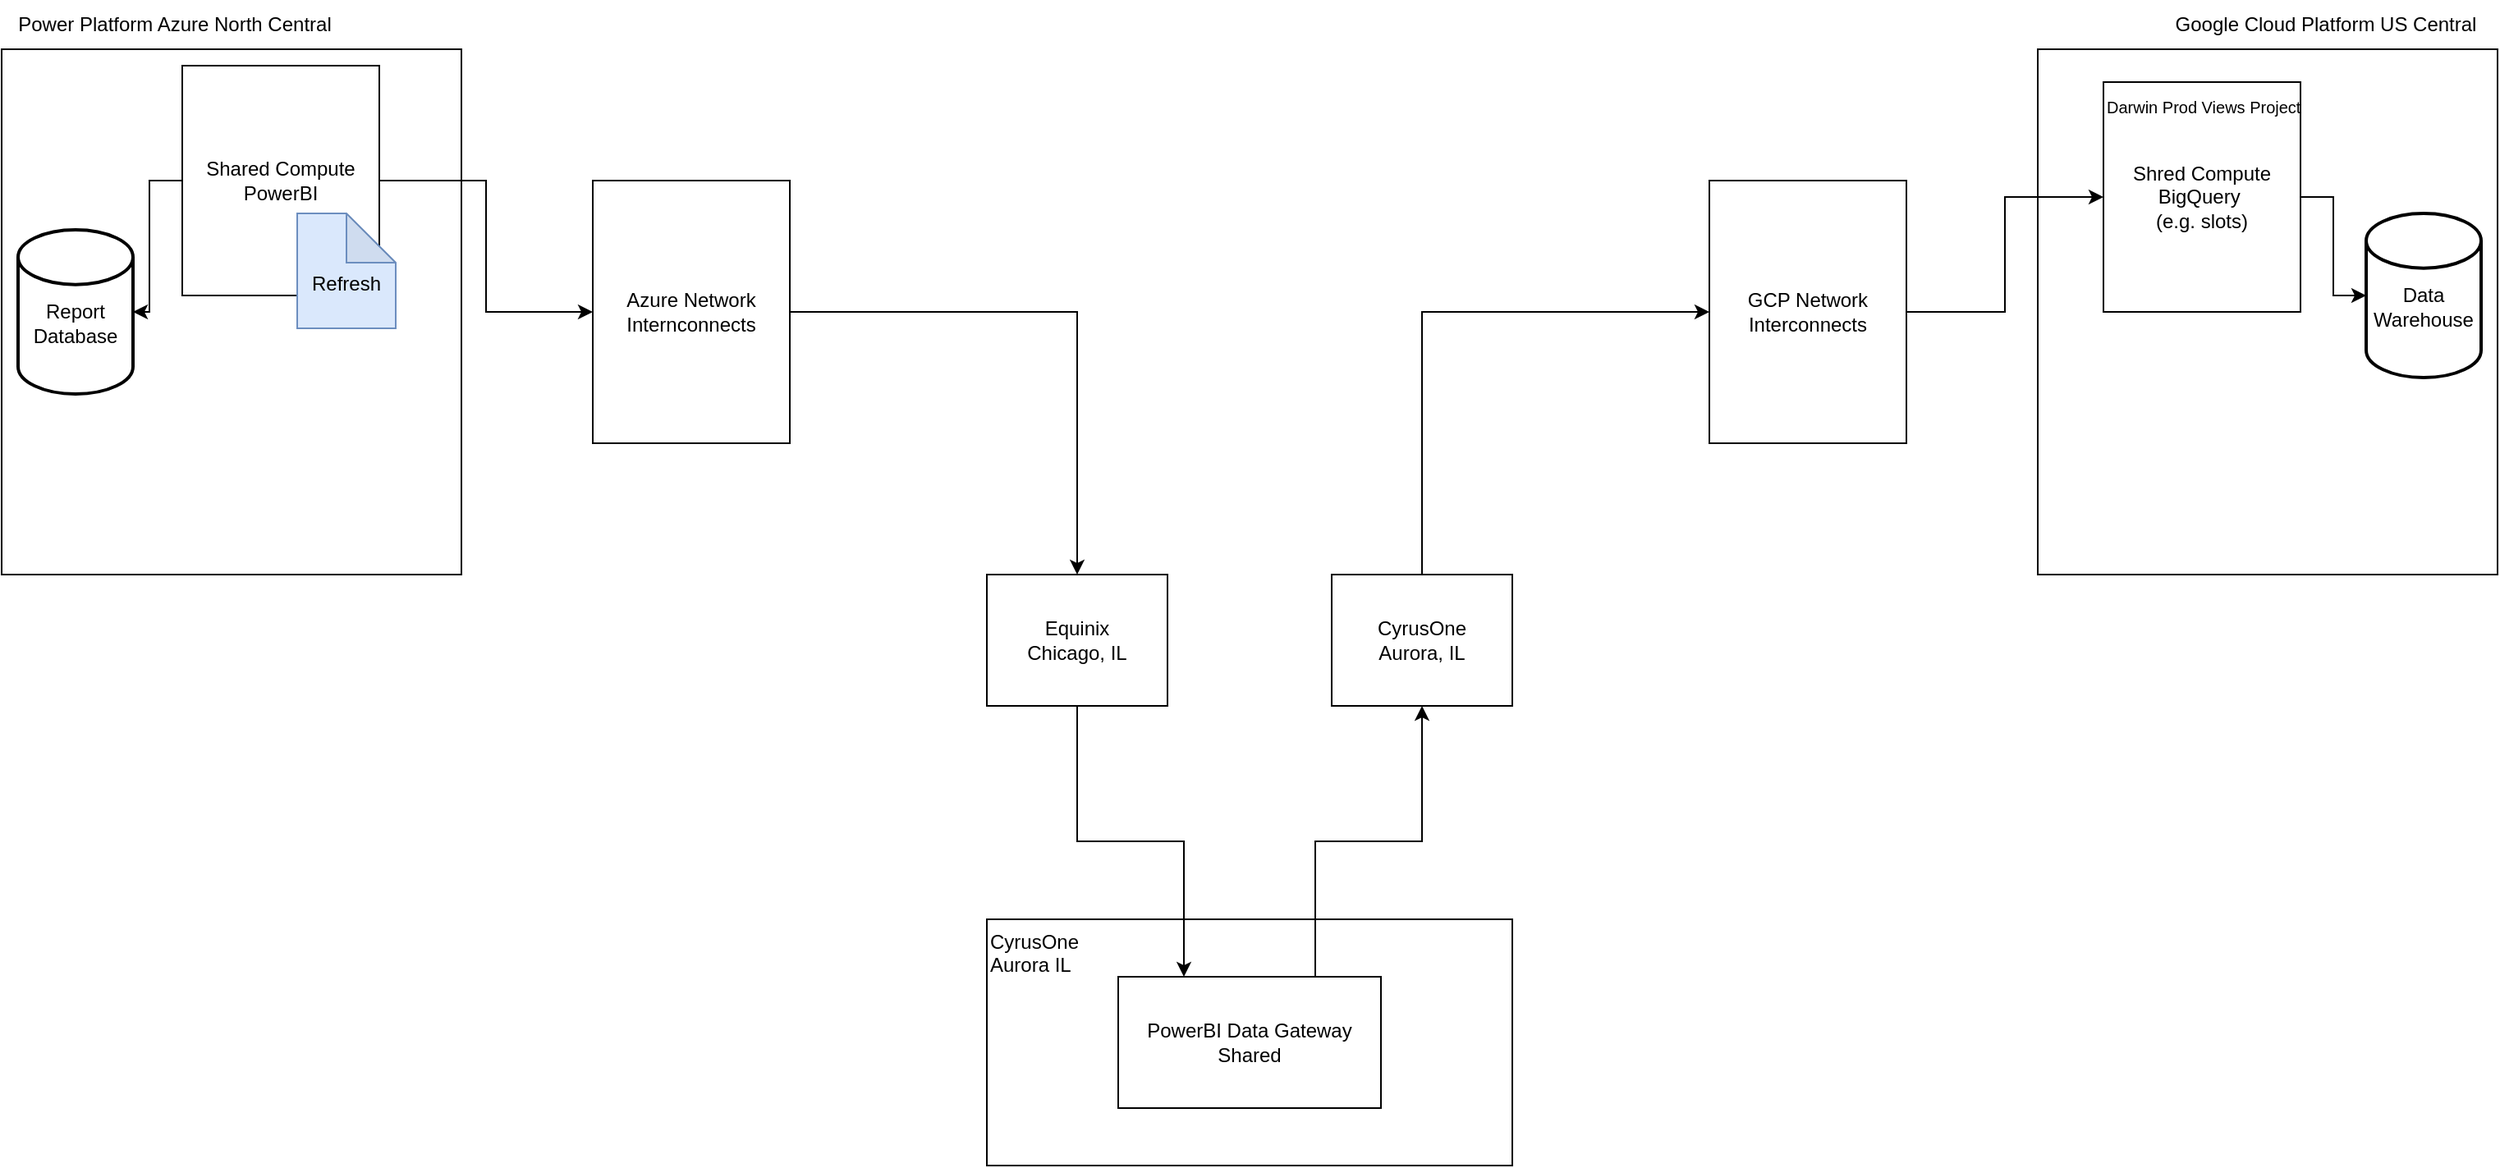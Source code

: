 <mxfile version="23.1.5" type="github" pages="9">
  <diagram name="Starting Design" id="FpgtIzAL36i8edSdyzaT">
    <mxGraphModel dx="2394" dy="1194" grid="1" gridSize="10" guides="1" tooltips="1" connect="1" arrows="1" fold="1" page="1" pageScale="1" pageWidth="850" pageHeight="1100" math="0" shadow="0">
      <root>
        <mxCell id="0" />
        <mxCell id="1" parent="0" />
        <mxCell id="VxUnzjj4SJf1TFtoHBkQ-1" value="" style="rounded=0;whiteSpace=wrap;html=1;" vertex="1" parent="1">
          <mxGeometry x="40" y="80" width="280" height="320" as="geometry" />
        </mxCell>
        <mxCell id="VxUnzjj4SJf1TFtoHBkQ-24" style="edgeStyle=orthogonalEdgeStyle;rounded=0;orthogonalLoop=1;jettySize=auto;html=1;exitX=1;exitY=0.5;exitDx=0;exitDy=0;entryX=0.5;entryY=0;entryDx=0;entryDy=0;" edge="1" parent="1" source="VxUnzjj4SJf1TFtoHBkQ-2" target="VxUnzjj4SJf1TFtoHBkQ-3">
          <mxGeometry relative="1" as="geometry" />
        </mxCell>
        <mxCell id="VxUnzjj4SJf1TFtoHBkQ-2" value="Azure Network Internconnects" style="rounded=0;whiteSpace=wrap;html=1;" vertex="1" parent="1">
          <mxGeometry x="400" y="160" width="120" height="160" as="geometry" />
        </mxCell>
        <mxCell id="VxUnzjj4SJf1TFtoHBkQ-3" value="Equinix &lt;br&gt;Chicago, IL" style="rounded=0;whiteSpace=wrap;html=1;" vertex="1" parent="1">
          <mxGeometry x="640" y="400" width="110" height="80" as="geometry" />
        </mxCell>
        <mxCell id="VxUnzjj4SJf1TFtoHBkQ-4" value="CyrusOne&amp;nbsp;&lt;br&gt;Aurora IL" style="rounded=0;whiteSpace=wrap;html=1;align=left;verticalAlign=top;" vertex="1" parent="1">
          <mxGeometry x="640" y="610" width="320" height="150" as="geometry" />
        </mxCell>
        <mxCell id="VxUnzjj4SJf1TFtoHBkQ-28" style="edgeStyle=orthogonalEdgeStyle;rounded=0;orthogonalLoop=1;jettySize=auto;html=1;exitX=0.5;exitY=0;exitDx=0;exitDy=0;entryX=0;entryY=0.5;entryDx=0;entryDy=0;" edge="1" parent="1" source="VxUnzjj4SJf1TFtoHBkQ-5" target="VxUnzjj4SJf1TFtoHBkQ-6">
          <mxGeometry relative="1" as="geometry" />
        </mxCell>
        <mxCell id="VxUnzjj4SJf1TFtoHBkQ-5" value="CyrusOne&lt;br&gt;Aurora, IL" style="rounded=0;whiteSpace=wrap;html=1;" vertex="1" parent="1">
          <mxGeometry x="850" y="400" width="110" height="80" as="geometry" />
        </mxCell>
        <mxCell id="VxUnzjj4SJf1TFtoHBkQ-6" value="GCP Network Interconnects" style="rounded=0;whiteSpace=wrap;html=1;" vertex="1" parent="1">
          <mxGeometry x="1080" y="160" width="120" height="160" as="geometry" />
        </mxCell>
        <mxCell id="VxUnzjj4SJf1TFtoHBkQ-11" value="" style="rounded=0;whiteSpace=wrap;html=1;" vertex="1" parent="1">
          <mxGeometry x="1280" y="80" width="280" height="320" as="geometry" />
        </mxCell>
        <mxCell id="VxUnzjj4SJf1TFtoHBkQ-14" value="&lt;br&gt;Data Warehouse" style="strokeWidth=2;html=1;shape=mxgraph.flowchart.database;whiteSpace=wrap;" vertex="1" parent="1">
          <mxGeometry x="1480" y="180" width="70" height="100" as="geometry" />
        </mxCell>
        <mxCell id="VxUnzjj4SJf1TFtoHBkQ-15" value="&lt;br&gt;Report&lt;br&gt;Database" style="strokeWidth=2;html=1;shape=mxgraph.flowchart.database;whiteSpace=wrap;" vertex="1" parent="1">
          <mxGeometry x="50" y="190" width="70" height="100" as="geometry" />
        </mxCell>
        <mxCell id="VxUnzjj4SJf1TFtoHBkQ-23" style="edgeStyle=orthogonalEdgeStyle;rounded=0;orthogonalLoop=1;jettySize=auto;html=1;exitX=1;exitY=0.5;exitDx=0;exitDy=0;entryX=0;entryY=0.5;entryDx=0;entryDy=0;" edge="1" parent="1" source="VxUnzjj4SJf1TFtoHBkQ-16" target="VxUnzjj4SJf1TFtoHBkQ-2">
          <mxGeometry relative="1" as="geometry" />
        </mxCell>
        <mxCell id="VxUnzjj4SJf1TFtoHBkQ-16" value="Shared Compute PowerBI" style="rounded=0;whiteSpace=wrap;html=1;" vertex="1" parent="1">
          <mxGeometry x="150" y="90" width="120" height="140" as="geometry" />
        </mxCell>
        <mxCell id="VxUnzjj4SJf1TFtoHBkQ-18" value="Shred Compute BigQuery&amp;nbsp;&lt;br&gt;(e.g. slots)" style="rounded=0;whiteSpace=wrap;html=1;" vertex="1" parent="1">
          <mxGeometry x="1320" y="100" width="120" height="140" as="geometry" />
        </mxCell>
        <mxCell id="VxUnzjj4SJf1TFtoHBkQ-19" value="Power Platform Azure North Central" style="text;html=1;align=center;verticalAlign=middle;resizable=0;points=[];autosize=1;strokeColor=none;fillColor=none;" vertex="1" parent="1">
          <mxGeometry x="40" y="50" width="210" height="30" as="geometry" />
        </mxCell>
        <mxCell id="VxUnzjj4SJf1TFtoHBkQ-20" value="&lt;font style=&quot;font-size: 10px;&quot;&gt;Darwin Prod Views Project&lt;/font&gt;" style="text;html=1;align=left;verticalAlign=middle;resizable=0;points=[];autosize=1;strokeColor=none;fillColor=none;" vertex="1" parent="1">
          <mxGeometry x="1320" y="100" width="140" height="30" as="geometry" />
        </mxCell>
        <mxCell id="VxUnzjj4SJf1TFtoHBkQ-21" style="edgeStyle=orthogonalEdgeStyle;rounded=0;orthogonalLoop=1;jettySize=auto;html=1;exitX=1;exitY=0.5;exitDx=0;exitDy=0;entryX=0;entryY=0.5;entryDx=0;entryDy=0;entryPerimeter=0;" edge="1" parent="1" source="VxUnzjj4SJf1TFtoHBkQ-18" target="VxUnzjj4SJf1TFtoHBkQ-14">
          <mxGeometry relative="1" as="geometry" />
        </mxCell>
        <mxCell id="VxUnzjj4SJf1TFtoHBkQ-27" style="edgeStyle=orthogonalEdgeStyle;rounded=0;orthogonalLoop=1;jettySize=auto;html=1;exitX=0.75;exitY=0;exitDx=0;exitDy=0;entryX=0.5;entryY=1;entryDx=0;entryDy=0;" edge="1" parent="1" source="VxUnzjj4SJf1TFtoHBkQ-25" target="VxUnzjj4SJf1TFtoHBkQ-5">
          <mxGeometry relative="1" as="geometry" />
        </mxCell>
        <mxCell id="VxUnzjj4SJf1TFtoHBkQ-25" value="PowerBI Data Gateway&lt;br&gt;Shared" style="rounded=0;whiteSpace=wrap;html=1;" vertex="1" parent="1">
          <mxGeometry x="720" y="645" width="160" height="80" as="geometry" />
        </mxCell>
        <mxCell id="VxUnzjj4SJf1TFtoHBkQ-26" style="edgeStyle=orthogonalEdgeStyle;rounded=0;orthogonalLoop=1;jettySize=auto;html=1;exitX=0.5;exitY=1;exitDx=0;exitDy=0;entryX=0.25;entryY=0;entryDx=0;entryDy=0;" edge="1" parent="1" source="VxUnzjj4SJf1TFtoHBkQ-3" target="VxUnzjj4SJf1TFtoHBkQ-25">
          <mxGeometry relative="1" as="geometry" />
        </mxCell>
        <mxCell id="VxUnzjj4SJf1TFtoHBkQ-29" style="edgeStyle=orthogonalEdgeStyle;rounded=0;orthogonalLoop=1;jettySize=auto;html=1;exitX=0;exitY=0.5;exitDx=0;exitDy=0;" edge="1" parent="1" source="VxUnzjj4SJf1TFtoHBkQ-16" target="VxUnzjj4SJf1TFtoHBkQ-15">
          <mxGeometry relative="1" as="geometry" />
        </mxCell>
        <mxCell id="VxUnzjj4SJf1TFtoHBkQ-22" style="edgeStyle=orthogonalEdgeStyle;rounded=0;orthogonalLoop=1;jettySize=auto;html=1;exitX=1;exitY=0.5;exitDx=0;exitDy=0;entryX=0;entryY=0.5;entryDx=0;entryDy=0;" edge="1" parent="1" source="VxUnzjj4SJf1TFtoHBkQ-6" target="VxUnzjj4SJf1TFtoHBkQ-18">
          <mxGeometry relative="1" as="geometry" />
        </mxCell>
        <mxCell id="VxUnzjj4SJf1TFtoHBkQ-30" value="&lt;br&gt;Refresh" style="shape=note;whiteSpace=wrap;html=1;backgroundOutline=1;darkOpacity=0.05;fillColor=#dae8fc;strokeColor=#6c8ebf;" vertex="1" parent="1">
          <mxGeometry x="220" y="180" width="60" height="70" as="geometry" />
        </mxCell>
        <mxCell id="VxUnzjj4SJf1TFtoHBkQ-31" value="Google Cloud Platform US Central" style="text;html=1;align=center;verticalAlign=middle;resizable=0;points=[];autosize=1;strokeColor=none;fillColor=none;" vertex="1" parent="1">
          <mxGeometry x="1350" y="50" width="210" height="30" as="geometry" />
        </mxCell>
      </root>
    </mxGraphModel>
  </diagram>
  <diagram id="AzmF2X0AyI7SK-sodH6x" name="Phase-1">
    <mxGraphModel dx="2394" dy="1194" grid="1" gridSize="10" guides="1" tooltips="1" connect="1" arrows="1" fold="1" page="1" pageScale="1" pageWidth="850" pageHeight="1100" math="0" shadow="0">
      <root>
        <mxCell id="0" />
        <mxCell id="1" parent="0" />
        <mxCell id="glczN5FazihzFBZQ6mYe-1" value="" style="rounded=0;whiteSpace=wrap;html=1;" vertex="1" parent="1">
          <mxGeometry x="40" y="80" width="280" height="320" as="geometry" />
        </mxCell>
        <mxCell id="glczN5FazihzFBZQ6mYe-2" style="edgeStyle=orthogonalEdgeStyle;rounded=0;orthogonalLoop=1;jettySize=auto;html=1;exitX=1;exitY=0.5;exitDx=0;exitDy=0;entryX=0.5;entryY=0;entryDx=0;entryDy=0;" edge="1" parent="1" source="glczN5FazihzFBZQ6mYe-3" target="glczN5FazihzFBZQ6mYe-4">
          <mxGeometry relative="1" as="geometry" />
        </mxCell>
        <mxCell id="glczN5FazihzFBZQ6mYe-3" value="Azure Network Internconnects" style="rounded=0;whiteSpace=wrap;html=1;" vertex="1" parent="1">
          <mxGeometry x="400" y="160" width="120" height="160" as="geometry" />
        </mxCell>
        <mxCell id="glczN5FazihzFBZQ6mYe-4" value="Equinix &lt;br&gt;Chicago, IL" style="rounded=0;whiteSpace=wrap;html=1;" vertex="1" parent="1">
          <mxGeometry x="640" y="400" width="110" height="80" as="geometry" />
        </mxCell>
        <mxCell id="glczN5FazihzFBZQ6mYe-5" value="CyrusOne&amp;nbsp;&lt;br&gt;Aurora IL" style="rounded=0;whiteSpace=wrap;html=1;align=left;verticalAlign=top;" vertex="1" parent="1">
          <mxGeometry x="640" y="610" width="320" height="150" as="geometry" />
        </mxCell>
        <mxCell id="glczN5FazihzFBZQ6mYe-6" style="edgeStyle=orthogonalEdgeStyle;rounded=0;orthogonalLoop=1;jettySize=auto;html=1;exitX=0.5;exitY=0;exitDx=0;exitDy=0;entryX=0;entryY=0.5;entryDx=0;entryDy=0;" edge="1" parent="1" source="glczN5FazihzFBZQ6mYe-7" target="glczN5FazihzFBZQ6mYe-8">
          <mxGeometry relative="1" as="geometry" />
        </mxCell>
        <mxCell id="glczN5FazihzFBZQ6mYe-7" value="CyrusOne&lt;br&gt;Aurora, IL" style="rounded=0;whiteSpace=wrap;html=1;" vertex="1" parent="1">
          <mxGeometry x="850" y="400" width="110" height="80" as="geometry" />
        </mxCell>
        <mxCell id="glczN5FazihzFBZQ6mYe-8" value="GCP Network Interconnects" style="rounded=0;whiteSpace=wrap;html=1;" vertex="1" parent="1">
          <mxGeometry x="1080" y="160" width="120" height="160" as="geometry" />
        </mxCell>
        <mxCell id="glczN5FazihzFBZQ6mYe-9" value="" style="rounded=0;whiteSpace=wrap;html=1;" vertex="1" parent="1">
          <mxGeometry x="1280" y="80" width="280" height="320" as="geometry" />
        </mxCell>
        <mxCell id="glczN5FazihzFBZQ6mYe-10" value="&lt;br&gt;Data Warehouse" style="strokeWidth=2;html=1;shape=mxgraph.flowchart.database;whiteSpace=wrap;" vertex="1" parent="1">
          <mxGeometry x="1480" y="180" width="70" height="100" as="geometry" />
        </mxCell>
        <mxCell id="glczN5FazihzFBZQ6mYe-11" value="&lt;br&gt;Report&lt;br&gt;Database" style="strokeWidth=2;html=1;shape=mxgraph.flowchart.database;whiteSpace=wrap;" vertex="1" parent="1">
          <mxGeometry x="50" y="190" width="70" height="100" as="geometry" />
        </mxCell>
        <mxCell id="glczN5FazihzFBZQ6mYe-12" style="edgeStyle=orthogonalEdgeStyle;rounded=0;orthogonalLoop=1;jettySize=auto;html=1;exitX=1;exitY=0.5;exitDx=0;exitDy=0;entryX=0;entryY=0.5;entryDx=0;entryDy=0;" edge="1" parent="1" source="glczN5FazihzFBZQ6mYe-13" target="glczN5FazihzFBZQ6mYe-3">
          <mxGeometry relative="1" as="geometry" />
        </mxCell>
        <mxCell id="glczN5FazihzFBZQ6mYe-13" value="Shared Compute PowerBI" style="rounded=0;whiteSpace=wrap;html=1;" vertex="1" parent="1">
          <mxGeometry x="150" y="90" width="120" height="140" as="geometry" />
        </mxCell>
        <mxCell id="glczN5FazihzFBZQ6mYe-14" value="Shared Compute BigQuery&amp;nbsp;&lt;br&gt;(e.g. slots)" style="rounded=0;whiteSpace=wrap;html=1;" vertex="1" parent="1">
          <mxGeometry x="1320" y="100" width="120" height="140" as="geometry" />
        </mxCell>
        <mxCell id="glczN5FazihzFBZQ6mYe-15" value="Power Platform Azure North Central" style="text;html=1;align=center;verticalAlign=middle;resizable=0;points=[];autosize=1;strokeColor=none;fillColor=none;" vertex="1" parent="1">
          <mxGeometry x="40" y="50" width="210" height="30" as="geometry" />
        </mxCell>
        <mxCell id="glczN5FazihzFBZQ6mYe-16" value="&lt;font style=&quot;font-size: 10px;&quot;&gt;Darwin Prod Views Project&lt;/font&gt;" style="text;html=1;align=left;verticalAlign=middle;resizable=0;points=[];autosize=1;strokeColor=none;fillColor=none;" vertex="1" parent="1">
          <mxGeometry x="1320" y="100" width="140" height="30" as="geometry" />
        </mxCell>
        <mxCell id="glczN5FazihzFBZQ6mYe-17" style="edgeStyle=orthogonalEdgeStyle;rounded=0;orthogonalLoop=1;jettySize=auto;html=1;entryX=0;entryY=0.5;entryDx=0;entryDy=0;entryPerimeter=0;" edge="1" parent="1" source="glczN5FazihzFBZQ6mYe-14" target="glczN5FazihzFBZQ6mYe-10">
          <mxGeometry relative="1" as="geometry" />
        </mxCell>
        <mxCell id="glczN5FazihzFBZQ6mYe-18" style="edgeStyle=orthogonalEdgeStyle;rounded=0;orthogonalLoop=1;jettySize=auto;html=1;exitX=0.75;exitY=0;exitDx=0;exitDy=0;entryX=0.5;entryY=1;entryDx=0;entryDy=0;" edge="1" parent="1" source="glczN5FazihzFBZQ6mYe-19" target="glczN5FazihzFBZQ6mYe-7">
          <mxGeometry relative="1" as="geometry" />
        </mxCell>
        <mxCell id="glczN5FazihzFBZQ6mYe-19" value="PowerBI Data Gateway&lt;br&gt;Shared" style="rounded=0;whiteSpace=wrap;html=1;" vertex="1" parent="1">
          <mxGeometry x="720" y="645" width="160" height="80" as="geometry" />
        </mxCell>
        <mxCell id="glczN5FazihzFBZQ6mYe-20" style="edgeStyle=orthogonalEdgeStyle;rounded=0;orthogonalLoop=1;jettySize=auto;html=1;exitX=0.5;exitY=1;exitDx=0;exitDy=0;entryX=0.25;entryY=0;entryDx=0;entryDy=0;" edge="1" parent="1" source="glczN5FazihzFBZQ6mYe-4" target="glczN5FazihzFBZQ6mYe-19">
          <mxGeometry relative="1" as="geometry" />
        </mxCell>
        <mxCell id="glczN5FazihzFBZQ6mYe-21" style="edgeStyle=orthogonalEdgeStyle;rounded=0;orthogonalLoop=1;jettySize=auto;html=1;exitX=0;exitY=0.5;exitDx=0;exitDy=0;" edge="1" parent="1" source="glczN5FazihzFBZQ6mYe-13" target="glczN5FazihzFBZQ6mYe-11">
          <mxGeometry relative="1" as="geometry" />
        </mxCell>
        <mxCell id="glczN5FazihzFBZQ6mYe-22" style="edgeStyle=orthogonalEdgeStyle;rounded=0;orthogonalLoop=1;jettySize=auto;html=1;exitX=1;exitY=0.5;exitDx=0;exitDy=0;" edge="1" parent="1" source="glczN5FazihzFBZQ6mYe-8" target="glczN5FazihzFBZQ6mYe-25">
          <mxGeometry relative="1" as="geometry" />
        </mxCell>
        <mxCell id="glczN5FazihzFBZQ6mYe-23" value="&lt;br&gt;Refresh" style="shape=note;whiteSpace=wrap;html=1;backgroundOutline=1;darkOpacity=0.05;fillColor=#dae8fc;strokeColor=#6c8ebf;" vertex="1" parent="1">
          <mxGeometry x="220" y="180" width="60" height="70" as="geometry" />
        </mxCell>
        <mxCell id="glczN5FazihzFBZQ6mYe-24" value="Google Cloud Platform US Central" style="text;html=1;align=center;verticalAlign=middle;resizable=0;points=[];autosize=1;strokeColor=none;fillColor=none;" vertex="1" parent="1">
          <mxGeometry x="1350" y="50" width="210" height="30" as="geometry" />
        </mxCell>
        <mxCell id="glczN5FazihzFBZQ6mYe-25" value="Dedicated Compute BigQuery&amp;nbsp;&lt;br&gt;(e.g. slots)" style="rounded=0;whiteSpace=wrap;html=1;strokeColor=#00FF00;strokeWidth=3;" vertex="1" parent="1">
          <mxGeometry x="1320" y="250" width="120" height="140" as="geometry" />
        </mxCell>
        <mxCell id="glczN5FazihzFBZQ6mYe-26" value="&lt;font style=&quot;font-size: 10px;&quot;&gt;StoreOps Project&lt;/font&gt;" style="text;html=1;align=center;verticalAlign=middle;resizable=0;points=[];autosize=1;strokeColor=none;fillColor=none;" vertex="1" parent="1">
          <mxGeometry x="1330" y="250" width="100" height="30" as="geometry" />
        </mxCell>
      </root>
    </mxGraphModel>
  </diagram>
  <diagram id="B1LkIB8H3SlXf-3vzeoo" name="Phase 2">
    <mxGraphModel dx="2394" dy="1194" grid="1" gridSize="10" guides="1" tooltips="1" connect="1" arrows="1" fold="1" page="1" pageScale="1" pageWidth="850" pageHeight="1100" math="0" shadow="0">
      <root>
        <mxCell id="0" />
        <mxCell id="1" parent="0" />
        <mxCell id="7_IwhBBdg_CtWkblrmXg-1" value="" style="rounded=0;whiteSpace=wrap;html=1;" vertex="1" parent="1">
          <mxGeometry x="40" y="80" width="280" height="320" as="geometry" />
        </mxCell>
        <mxCell id="7_IwhBBdg_CtWkblrmXg-2" style="edgeStyle=orthogonalEdgeStyle;rounded=0;orthogonalLoop=1;jettySize=auto;html=1;exitX=1;exitY=0.5;exitDx=0;exitDy=0;entryX=0.5;entryY=0;entryDx=0;entryDy=0;" edge="1" parent="1" source="7_IwhBBdg_CtWkblrmXg-3" target="7_IwhBBdg_CtWkblrmXg-4">
          <mxGeometry relative="1" as="geometry" />
        </mxCell>
        <mxCell id="7_IwhBBdg_CtWkblrmXg-3" value="Azure Network Internconnects" style="rounded=0;whiteSpace=wrap;html=1;" vertex="1" parent="1">
          <mxGeometry x="400" y="160" width="120" height="160" as="geometry" />
        </mxCell>
        <mxCell id="7_IwhBBdg_CtWkblrmXg-4" value="Equinix &lt;br&gt;Chicago, IL" style="rounded=0;whiteSpace=wrap;html=1;" vertex="1" parent="1">
          <mxGeometry x="640" y="400" width="110" height="80" as="geometry" />
        </mxCell>
        <mxCell id="7_IwhBBdg_CtWkblrmXg-5" value="CyrusOne&amp;nbsp;&lt;br&gt;Aurora IL" style="rounded=0;whiteSpace=wrap;html=1;align=left;verticalAlign=top;" vertex="1" parent="1">
          <mxGeometry x="640" y="610" width="320" height="150" as="geometry" />
        </mxCell>
        <mxCell id="7_IwhBBdg_CtWkblrmXg-6" style="edgeStyle=orthogonalEdgeStyle;rounded=0;orthogonalLoop=1;jettySize=auto;html=1;exitX=0.5;exitY=0;exitDx=0;exitDy=0;entryX=0;entryY=0.5;entryDx=0;entryDy=0;" edge="1" parent="1" source="7_IwhBBdg_CtWkblrmXg-7" target="7_IwhBBdg_CtWkblrmXg-8">
          <mxGeometry relative="1" as="geometry" />
        </mxCell>
        <mxCell id="7_IwhBBdg_CtWkblrmXg-7" value="CyrusOne&lt;br&gt;Aurora, IL" style="rounded=0;whiteSpace=wrap;html=1;" vertex="1" parent="1">
          <mxGeometry x="850" y="400" width="110" height="80" as="geometry" />
        </mxCell>
        <mxCell id="7_IwhBBdg_CtWkblrmXg-8" value="GCP Network Interconnects" style="rounded=0;whiteSpace=wrap;html=1;" vertex="1" parent="1">
          <mxGeometry x="1080" y="160" width="120" height="160" as="geometry" />
        </mxCell>
        <mxCell id="7_IwhBBdg_CtWkblrmXg-9" value="" style="rounded=0;whiteSpace=wrap;html=1;" vertex="1" parent="1">
          <mxGeometry x="1280" y="80" width="280" height="320" as="geometry" />
        </mxCell>
        <mxCell id="7_IwhBBdg_CtWkblrmXg-10" value="&lt;br&gt;Data Warehouse" style="strokeWidth=2;html=1;shape=mxgraph.flowchart.database;whiteSpace=wrap;" vertex="1" parent="1">
          <mxGeometry x="1480" y="180" width="70" height="100" as="geometry" />
        </mxCell>
        <mxCell id="7_IwhBBdg_CtWkblrmXg-11" value="&lt;br&gt;Report&lt;br&gt;Database" style="strokeWidth=2;html=1;shape=mxgraph.flowchart.database;whiteSpace=wrap;" vertex="1" parent="1">
          <mxGeometry x="50" y="190" width="70" height="100" as="geometry" />
        </mxCell>
        <mxCell id="7_IwhBBdg_CtWkblrmXg-12" style="edgeStyle=orthogonalEdgeStyle;rounded=0;orthogonalLoop=1;jettySize=auto;html=1;exitX=1;exitY=0.5;exitDx=0;exitDy=0;entryX=0;entryY=0.5;entryDx=0;entryDy=0;" edge="1" parent="1" source="7_IwhBBdg_CtWkblrmXg-13" target="7_IwhBBdg_CtWkblrmXg-3">
          <mxGeometry relative="1" as="geometry" />
        </mxCell>
        <mxCell id="7_IwhBBdg_CtWkblrmXg-13" value="Shared Compute PowerBI" style="rounded=0;whiteSpace=wrap;html=1;" vertex="1" parent="1">
          <mxGeometry x="150" y="90" width="120" height="140" as="geometry" />
        </mxCell>
        <mxCell id="7_IwhBBdg_CtWkblrmXg-14" value="Shared Compute BigQuery&amp;nbsp;&lt;br&gt;(e.g. slots)" style="rounded=0;whiteSpace=wrap;html=1;" vertex="1" parent="1">
          <mxGeometry x="1320" y="100" width="120" height="140" as="geometry" />
        </mxCell>
        <mxCell id="7_IwhBBdg_CtWkblrmXg-15" value="Power Platform Azure North Central" style="text;html=1;align=center;verticalAlign=middle;resizable=0;points=[];autosize=1;strokeColor=none;fillColor=none;" vertex="1" parent="1">
          <mxGeometry x="40" y="50" width="210" height="30" as="geometry" />
        </mxCell>
        <mxCell id="7_IwhBBdg_CtWkblrmXg-16" value="&lt;font style=&quot;font-size: 10px;&quot;&gt;Darwin Prod Views Project&lt;/font&gt;" style="text;html=1;align=left;verticalAlign=middle;resizable=0;points=[];autosize=1;strokeColor=none;fillColor=none;" vertex="1" parent="1">
          <mxGeometry x="1320" y="100" width="140" height="30" as="geometry" />
        </mxCell>
        <mxCell id="7_IwhBBdg_CtWkblrmXg-17" style="edgeStyle=orthogonalEdgeStyle;rounded=0;orthogonalLoop=1;jettySize=auto;html=1;entryX=0;entryY=0.5;entryDx=0;entryDy=0;entryPerimeter=0;" edge="1" parent="1" source="7_IwhBBdg_CtWkblrmXg-14" target="7_IwhBBdg_CtWkblrmXg-10">
          <mxGeometry relative="1" as="geometry" />
        </mxCell>
        <mxCell id="7_IwhBBdg_CtWkblrmXg-18" style="edgeStyle=orthogonalEdgeStyle;rounded=0;orthogonalLoop=1;jettySize=auto;html=1;exitX=0.75;exitY=0;exitDx=0;exitDy=0;entryX=0.5;entryY=1;entryDx=0;entryDy=0;" edge="1" parent="1" source="7_IwhBBdg_CtWkblrmXg-19" target="7_IwhBBdg_CtWkblrmXg-7">
          <mxGeometry relative="1" as="geometry" />
        </mxCell>
        <mxCell id="7_IwhBBdg_CtWkblrmXg-19" value="PowerBI Data Gateway&lt;br&gt;Shared" style="rounded=0;whiteSpace=wrap;html=1;" vertex="1" parent="1">
          <mxGeometry x="720" y="645" width="160" height="80" as="geometry" />
        </mxCell>
        <mxCell id="7_IwhBBdg_CtWkblrmXg-20" style="edgeStyle=orthogonalEdgeStyle;rounded=0;orthogonalLoop=1;jettySize=auto;html=1;exitX=0.5;exitY=1;exitDx=0;exitDy=0;entryX=0.25;entryY=0;entryDx=0;entryDy=0;" edge="1" parent="1" source="7_IwhBBdg_CtWkblrmXg-4" target="7_IwhBBdg_CtWkblrmXg-19">
          <mxGeometry relative="1" as="geometry" />
        </mxCell>
        <mxCell id="7_IwhBBdg_CtWkblrmXg-21" style="edgeStyle=orthogonalEdgeStyle;rounded=0;orthogonalLoop=1;jettySize=auto;html=1;exitX=0;exitY=0.5;exitDx=0;exitDy=0;" edge="1" parent="1" source="7_IwhBBdg_CtWkblrmXg-27" target="7_IwhBBdg_CtWkblrmXg-11">
          <mxGeometry relative="1" as="geometry" />
        </mxCell>
        <mxCell id="7_IwhBBdg_CtWkblrmXg-22" style="edgeStyle=orthogonalEdgeStyle;rounded=0;orthogonalLoop=1;jettySize=auto;html=1;exitX=1;exitY=0.5;exitDx=0;exitDy=0;" edge="1" parent="1" source="7_IwhBBdg_CtWkblrmXg-8" target="7_IwhBBdg_CtWkblrmXg-25">
          <mxGeometry relative="1" as="geometry" />
        </mxCell>
        <mxCell id="7_IwhBBdg_CtWkblrmXg-24" value="Google Cloud Platform US Central" style="text;html=1;align=center;verticalAlign=middle;resizable=0;points=[];autosize=1;strokeColor=none;fillColor=none;" vertex="1" parent="1">
          <mxGeometry x="1350" y="50" width="210" height="30" as="geometry" />
        </mxCell>
        <mxCell id="7_IwhBBdg_CtWkblrmXg-25" value="Dedicated Compute BigQuery&amp;nbsp;&lt;br&gt;(e.g. slots)" style="rounded=0;whiteSpace=wrap;html=1;strokeColor=#00FF00;strokeWidth=3;" vertex="1" parent="1">
          <mxGeometry x="1320" y="250" width="120" height="140" as="geometry" />
        </mxCell>
        <mxCell id="7_IwhBBdg_CtWkblrmXg-26" value="&lt;font style=&quot;font-size: 10px;&quot;&gt;StoreOps Project&lt;/font&gt;" style="text;html=1;align=center;verticalAlign=middle;resizable=0;points=[];autosize=1;strokeColor=none;fillColor=none;" vertex="1" parent="1">
          <mxGeometry x="1330" y="250" width="100" height="30" as="geometry" />
        </mxCell>
        <mxCell id="7_IwhBBdg_CtWkblrmXg-27" value="Dedicated Compute&lt;br&gt;PowerBI" style="rounded=0;whiteSpace=wrap;html=1;strokeColor=#ff00bb;strokeWidth=3;" vertex="1" parent="1">
          <mxGeometry x="150" y="250" width="120" height="140" as="geometry" />
        </mxCell>
        <mxCell id="7_IwhBBdg_CtWkblrmXg-23" value="&lt;br&gt;Refresh" style="shape=note;whiteSpace=wrap;html=1;backgroundOutline=1;darkOpacity=0.05;fillColor=#dae8fc;strokeColor=#6c8ebf;" vertex="1" parent="1">
          <mxGeometry x="230" y="240" width="60" height="70" as="geometry" />
        </mxCell>
      </root>
    </mxGraphModel>
  </diagram>
  <diagram id="fUdR967zSOAjJyvHC6TJ" name="Phase-3">
    <mxGraphModel dx="2394" dy="1194" grid="1" gridSize="10" guides="1" tooltips="1" connect="1" arrows="1" fold="1" page="1" pageScale="1" pageWidth="850" pageHeight="1100" math="0" shadow="0">
      <root>
        <mxCell id="0" />
        <mxCell id="1" parent="0" />
        <mxCell id="Mu43-FIIkoJyjzRJLeL--1" value="" style="rounded=0;whiteSpace=wrap;html=1;" vertex="1" parent="1">
          <mxGeometry x="40" y="80" width="280" height="320" as="geometry" />
        </mxCell>
        <mxCell id="Mu43-FIIkoJyjzRJLeL--3" value="Azure Network Internconnects" style="rounded=0;whiteSpace=wrap;html=1;" vertex="1" parent="1">
          <mxGeometry x="400" y="160" width="120" height="160" as="geometry" />
        </mxCell>
        <mxCell id="Mu43-FIIkoJyjzRJLeL--4" value="Equinix &lt;br&gt;Chicago, IL" style="rounded=0;whiteSpace=wrap;html=1;" vertex="1" parent="1">
          <mxGeometry x="640" y="400" width="110" height="80" as="geometry" />
        </mxCell>
        <mxCell id="Mu43-FIIkoJyjzRJLeL--5" value="CyrusOne&amp;nbsp;&lt;br&gt;Aurora IL" style="rounded=0;whiteSpace=wrap;html=1;align=left;verticalAlign=top;" vertex="1" parent="1">
          <mxGeometry x="640" y="610" width="320" height="150" as="geometry" />
        </mxCell>
        <mxCell id="Mu43-FIIkoJyjzRJLeL--7" value="CyrusOne&lt;br&gt;Aurora, IL" style="rounded=0;whiteSpace=wrap;html=1;" vertex="1" parent="1">
          <mxGeometry x="850" y="400" width="110" height="80" as="geometry" />
        </mxCell>
        <mxCell id="Mu43-FIIkoJyjzRJLeL--8" value="GCP Network Interconnects" style="rounded=0;whiteSpace=wrap;html=1;" vertex="1" parent="1">
          <mxGeometry x="1080" y="160" width="120" height="160" as="geometry" />
        </mxCell>
        <mxCell id="Mu43-FIIkoJyjzRJLeL--9" value="" style="rounded=0;whiteSpace=wrap;html=1;" vertex="1" parent="1">
          <mxGeometry x="1280" y="80" width="280" height="320" as="geometry" />
        </mxCell>
        <mxCell id="Mu43-FIIkoJyjzRJLeL--10" value="&lt;br&gt;Data Warehouse" style="strokeWidth=2;html=1;shape=mxgraph.flowchart.database;whiteSpace=wrap;" vertex="1" parent="1">
          <mxGeometry x="1480" y="180" width="70" height="100" as="geometry" />
        </mxCell>
        <mxCell id="Mu43-FIIkoJyjzRJLeL--11" value="&lt;br&gt;Report&lt;br&gt;Database" style="strokeWidth=2;html=1;shape=mxgraph.flowchart.database;whiteSpace=wrap;" vertex="1" parent="1">
          <mxGeometry x="50" y="190" width="70" height="100" as="geometry" />
        </mxCell>
        <mxCell id="Mu43-FIIkoJyjzRJLeL--13" value="Shared Compute PowerBI" style="rounded=0;whiteSpace=wrap;html=1;" vertex="1" parent="1">
          <mxGeometry x="150" y="90" width="120" height="140" as="geometry" />
        </mxCell>
        <mxCell id="Mu43-FIIkoJyjzRJLeL--14" value="Shared Compute BigQuery&amp;nbsp;&lt;br&gt;(e.g. slots)" style="rounded=0;whiteSpace=wrap;html=1;" vertex="1" parent="1">
          <mxGeometry x="1320" y="100" width="120" height="140" as="geometry" />
        </mxCell>
        <mxCell id="Mu43-FIIkoJyjzRJLeL--15" value="Power Platform Azure North Central" style="text;html=1;align=center;verticalAlign=middle;resizable=0;points=[];autosize=1;strokeColor=none;fillColor=none;" vertex="1" parent="1">
          <mxGeometry x="40" y="50" width="210" height="30" as="geometry" />
        </mxCell>
        <mxCell id="Mu43-FIIkoJyjzRJLeL--16" value="&lt;font style=&quot;font-size: 10px;&quot;&gt;Darwin Prod Views Project&lt;/font&gt;" style="text;html=1;align=left;verticalAlign=middle;resizable=0;points=[];autosize=1;strokeColor=none;fillColor=none;" vertex="1" parent="1">
          <mxGeometry x="1320" y="100" width="140" height="30" as="geometry" />
        </mxCell>
        <mxCell id="Mu43-FIIkoJyjzRJLeL--17" style="edgeStyle=orthogonalEdgeStyle;rounded=0;orthogonalLoop=1;jettySize=auto;html=1;entryX=0;entryY=0.5;entryDx=0;entryDy=0;entryPerimeter=0;" edge="1" parent="1" source="Mu43-FIIkoJyjzRJLeL--14" target="Mu43-FIIkoJyjzRJLeL--10">
          <mxGeometry relative="1" as="geometry" />
        </mxCell>
        <mxCell id="Mu43-FIIkoJyjzRJLeL--19" value="PowerBI Data Gateway&lt;br&gt;Shared" style="rounded=0;whiteSpace=wrap;html=1;" vertex="1" parent="1">
          <mxGeometry x="720" y="645" width="160" height="80" as="geometry" />
        </mxCell>
        <mxCell id="Mu43-FIIkoJyjzRJLeL--21" style="edgeStyle=orthogonalEdgeStyle;rounded=0;orthogonalLoop=1;jettySize=auto;html=1;exitX=0;exitY=0.5;exitDx=0;exitDy=0;" edge="1" parent="1" source="Mu43-FIIkoJyjzRJLeL--26" target="Mu43-FIIkoJyjzRJLeL--11">
          <mxGeometry relative="1" as="geometry" />
        </mxCell>
        <mxCell id="Mu43-FIIkoJyjzRJLeL--23" value="Google Cloud Platform US Central" style="text;html=1;align=center;verticalAlign=middle;resizable=0;points=[];autosize=1;strokeColor=none;fillColor=none;" vertex="1" parent="1">
          <mxGeometry x="1350" y="50" width="210" height="30" as="geometry" />
        </mxCell>
        <mxCell id="Mu43-FIIkoJyjzRJLeL--24" value="Dedicated Compute BigQuery&amp;nbsp;&lt;br&gt;(e.g. slots)" style="rounded=0;whiteSpace=wrap;html=1;strokeColor=#00FF00;strokeWidth=3;" vertex="1" parent="1">
          <mxGeometry x="1320" y="250" width="120" height="140" as="geometry" />
        </mxCell>
        <mxCell id="Mu43-FIIkoJyjzRJLeL--25" value="&lt;font style=&quot;font-size: 10px;&quot;&gt;StoreOps Project&lt;/font&gt;" style="text;html=1;align=center;verticalAlign=middle;resizable=0;points=[];autosize=1;strokeColor=none;fillColor=none;" vertex="1" parent="1">
          <mxGeometry x="1330" y="250" width="100" height="30" as="geometry" />
        </mxCell>
        <mxCell id="S6b08peRcbaiNvNlwVDY-1" style="edgeStyle=orthogonalEdgeStyle;rounded=0;orthogonalLoop=1;jettySize=auto;html=1;exitX=1;exitY=0.75;exitDx=0;exitDy=0;entryX=0;entryY=0.75;entryDx=0;entryDy=0;fillColor=#a20025;strokeColor=#6F0000;strokeWidth=3;" edge="1" parent="1" source="Mu43-FIIkoJyjzRJLeL--28" target="Mu43-FIIkoJyjzRJLeL--24">
          <mxGeometry relative="1" as="geometry" />
        </mxCell>
        <mxCell id="Mu43-FIIkoJyjzRJLeL--26" value="Dedicated Compute&lt;br&gt;PowerBI" style="rounded=0;whiteSpace=wrap;html=1;strokeColor=#ff00bb;strokeWidth=3;" vertex="1" parent="1">
          <mxGeometry x="150" y="250" width="120" height="140" as="geometry" />
        </mxCell>
        <mxCell id="Mu43-FIIkoJyjzRJLeL--27" value="&lt;br&gt;Refresh" style="shape=note;whiteSpace=wrap;html=1;backgroundOutline=1;darkOpacity=0.05;fillColor=#dae8fc;strokeColor=#6c8ebf;" vertex="1" parent="1">
          <mxGeometry x="230" y="240" width="60" height="70" as="geometry" />
        </mxCell>
        <mxCell id="S6b08peRcbaiNvNlwVDY-2" value="" style="edgeStyle=orthogonalEdgeStyle;rounded=0;orthogonalLoop=1;jettySize=auto;html=1;exitX=1;exitY=0.75;exitDx=0;exitDy=0;entryX=0;entryY=0.75;entryDx=0;entryDy=0;fillColor=#a20025;strokeColor=#6F0000;strokeWidth=3;" edge="1" parent="1" source="Mu43-FIIkoJyjzRJLeL--26" target="Mu43-FIIkoJyjzRJLeL--28">
          <mxGeometry relative="1" as="geometry">
            <mxPoint x="270" y="355" as="sourcePoint" />
            <mxPoint x="1320" y="355" as="targetPoint" />
          </mxGeometry>
        </mxCell>
        <mxCell id="Mu43-FIIkoJyjzRJLeL--28" value="Public Net" style="ellipse;shape=cloud;whiteSpace=wrap;html=1;" vertex="1" parent="1">
          <mxGeometry x="740" y="290" width="120" height="80" as="geometry" />
        </mxCell>
      </root>
    </mxGraphModel>
  </diagram>
  <diagram id="hpAU4zAO6gTMJMC6ngVr" name="Phase 4">
    <mxGraphModel dx="2394" dy="1194" grid="1" gridSize="10" guides="1" tooltips="1" connect="1" arrows="1" fold="1" page="1" pageScale="1" pageWidth="850" pageHeight="1100" math="0" shadow="0">
      <root>
        <mxCell id="0" />
        <mxCell id="1" parent="0" />
        <mxCell id="25zd-BuSb1lIfP7ntxiD-1" value="" style="rounded=0;whiteSpace=wrap;html=1;" vertex="1" parent="1">
          <mxGeometry x="40" y="80" width="280" height="320" as="geometry" />
        </mxCell>
        <mxCell id="25zd-BuSb1lIfP7ntxiD-2" value="Azure Network Internconnects" style="rounded=0;whiteSpace=wrap;html=1;" vertex="1" parent="1">
          <mxGeometry x="400" y="160" width="120" height="160" as="geometry" />
        </mxCell>
        <mxCell id="25zd-BuSb1lIfP7ntxiD-3" value="Equinix &lt;br&gt;Chicago, IL" style="rounded=0;whiteSpace=wrap;html=1;" vertex="1" parent="1">
          <mxGeometry x="640" y="400" width="110" height="80" as="geometry" />
        </mxCell>
        <mxCell id="25zd-BuSb1lIfP7ntxiD-4" value="CyrusOne&amp;nbsp;&lt;br&gt;Aurora IL" style="rounded=0;whiteSpace=wrap;html=1;align=left;verticalAlign=top;" vertex="1" parent="1">
          <mxGeometry x="640" y="610" width="320" height="150" as="geometry" />
        </mxCell>
        <mxCell id="25zd-BuSb1lIfP7ntxiD-5" value="CyrusOne&lt;br&gt;Aurora, IL" style="rounded=0;whiteSpace=wrap;html=1;" vertex="1" parent="1">
          <mxGeometry x="850" y="400" width="110" height="80" as="geometry" />
        </mxCell>
        <mxCell id="25zd-BuSb1lIfP7ntxiD-6" value="GCP Network Interconnects" style="rounded=0;whiteSpace=wrap;html=1;" vertex="1" parent="1">
          <mxGeometry x="1080" y="160" width="120" height="160" as="geometry" />
        </mxCell>
        <mxCell id="25zd-BuSb1lIfP7ntxiD-7" value="" style="rounded=0;whiteSpace=wrap;html=1;" vertex="1" parent="1">
          <mxGeometry x="1280" y="80" width="280" height="320" as="geometry" />
        </mxCell>
        <mxCell id="25zd-BuSb1lIfP7ntxiD-8" value="&lt;br&gt;Data Warehouse" style="strokeWidth=2;html=1;shape=mxgraph.flowchart.database;whiteSpace=wrap;" vertex="1" parent="1">
          <mxGeometry x="1480" y="180" width="70" height="100" as="geometry" />
        </mxCell>
        <mxCell id="25zd-BuSb1lIfP7ntxiD-9" value="&lt;br&gt;Report&lt;br&gt;Database" style="strokeWidth=2;html=1;shape=mxgraph.flowchart.database;whiteSpace=wrap;" vertex="1" parent="1">
          <mxGeometry x="50" y="190" width="70" height="100" as="geometry" />
        </mxCell>
        <mxCell id="25zd-BuSb1lIfP7ntxiD-11" value="Shared Compute PowerBI" style="rounded=0;whiteSpace=wrap;html=1;" vertex="1" parent="1">
          <mxGeometry x="150" y="90" width="120" height="140" as="geometry" />
        </mxCell>
        <mxCell id="25zd-BuSb1lIfP7ntxiD-12" value="Shared Compute BigQuery&amp;nbsp;&lt;br&gt;(e.g. slots)" style="rounded=0;whiteSpace=wrap;html=1;" vertex="1" parent="1">
          <mxGeometry x="1320" y="100" width="120" height="140" as="geometry" />
        </mxCell>
        <mxCell id="25zd-BuSb1lIfP7ntxiD-13" value="Power Platform Azure North Central" style="text;html=1;align=center;verticalAlign=middle;resizable=0;points=[];autosize=1;strokeColor=none;fillColor=none;" vertex="1" parent="1">
          <mxGeometry x="40" y="50" width="210" height="30" as="geometry" />
        </mxCell>
        <mxCell id="25zd-BuSb1lIfP7ntxiD-14" value="&lt;font style=&quot;font-size: 10px;&quot;&gt;Darwin Prod Views Project&lt;/font&gt;" style="text;html=1;align=left;verticalAlign=middle;resizable=0;points=[];autosize=1;strokeColor=none;fillColor=none;" vertex="1" parent="1">
          <mxGeometry x="1320" y="100" width="140" height="30" as="geometry" />
        </mxCell>
        <mxCell id="25zd-BuSb1lIfP7ntxiD-15" style="edgeStyle=orthogonalEdgeStyle;rounded=0;orthogonalLoop=1;jettySize=auto;html=1;entryX=0;entryY=0.5;entryDx=0;entryDy=0;entryPerimeter=0;" edge="1" parent="1" source="25zd-BuSb1lIfP7ntxiD-12" target="25zd-BuSb1lIfP7ntxiD-8">
          <mxGeometry relative="1" as="geometry" />
        </mxCell>
        <mxCell id="25zd-BuSb1lIfP7ntxiD-16" value="PowerBI Data Gateway&lt;br&gt;Shared" style="rounded=0;whiteSpace=wrap;html=1;" vertex="1" parent="1">
          <mxGeometry x="720" y="645" width="160" height="80" as="geometry" />
        </mxCell>
        <mxCell id="25zd-BuSb1lIfP7ntxiD-17" style="edgeStyle=orthogonalEdgeStyle;rounded=0;orthogonalLoop=1;jettySize=auto;html=1;exitX=0;exitY=0.5;exitDx=0;exitDy=0;" edge="1" parent="1" source="25zd-BuSb1lIfP7ntxiD-21" target="25zd-BuSb1lIfP7ntxiD-9">
          <mxGeometry relative="1" as="geometry" />
        </mxCell>
        <mxCell id="25zd-BuSb1lIfP7ntxiD-18" value="Google Cloud Platform US Central" style="text;html=1;align=center;verticalAlign=middle;resizable=0;points=[];autosize=1;strokeColor=none;fillColor=none;" vertex="1" parent="1">
          <mxGeometry x="1350" y="50" width="210" height="30" as="geometry" />
        </mxCell>
        <mxCell id="25zd-BuSb1lIfP7ntxiD-19" value="Dedicated Compute BigQuery&amp;nbsp;&lt;br&gt;(e.g. slots)" style="rounded=0;whiteSpace=wrap;html=1;strokeColor=#00FF00;strokeWidth=3;" vertex="1" parent="1">
          <mxGeometry x="1320" y="250" width="120" height="140" as="geometry" />
        </mxCell>
        <mxCell id="25zd-BuSb1lIfP7ntxiD-20" value="&lt;font style=&quot;font-size: 10px;&quot;&gt;StoreOps Project&lt;/font&gt;" style="text;html=1;align=center;verticalAlign=middle;resizable=0;points=[];autosize=1;strokeColor=none;fillColor=none;" vertex="1" parent="1">
          <mxGeometry x="1330" y="250" width="100" height="30" as="geometry" />
        </mxCell>
        <mxCell id="sIOgMMJlmFHftCLzdqt8-1" style="edgeStyle=orthogonalEdgeStyle;rounded=0;orthogonalLoop=1;jettySize=auto;html=1;exitX=1;exitY=0.75;exitDx=0;exitDy=0;entryX=0;entryY=0.75;entryDx=0;entryDy=0;fillColor=#a20025;strokeColor=#6F0000;strokeWidth=3;" edge="1" parent="1" source="25zd-BuSb1lIfP7ntxiD-23" target="25zd-BuSb1lIfP7ntxiD-19">
          <mxGeometry relative="1" as="geometry" />
        </mxCell>
        <mxCell id="25zd-BuSb1lIfP7ntxiD-21" value="Dedicated Compute&lt;br&gt;PowerBI" style="rounded=0;whiteSpace=wrap;html=1;strokeColor=#ff00bb;strokeWidth=3;" vertex="1" parent="1">
          <mxGeometry x="150" y="250" width="120" height="140" as="geometry" />
        </mxCell>
        <mxCell id="n2lf2eIYaGmHluaSA398-1" value="&lt;br&gt;Refresh Optimized" style="shape=note;whiteSpace=wrap;html=1;backgroundOutline=1;darkOpacity=0.05;fillColor=#dae8fc;strokeColor=#00FFFF;strokeWidth=4;" vertex="1" parent="1">
          <mxGeometry x="230" y="240" width="60" height="70" as="geometry" />
        </mxCell>
        <mxCell id="sIOgMMJlmFHftCLzdqt8-2" value="" style="edgeStyle=orthogonalEdgeStyle;rounded=0;orthogonalLoop=1;jettySize=auto;html=1;exitX=1;exitY=0.75;exitDx=0;exitDy=0;entryX=0;entryY=0.75;entryDx=0;entryDy=0;fillColor=#a20025;strokeColor=#6F0000;strokeWidth=3;" edge="1" parent="1" source="25zd-BuSb1lIfP7ntxiD-21" target="25zd-BuSb1lIfP7ntxiD-23">
          <mxGeometry relative="1" as="geometry">
            <mxPoint x="270" y="355" as="sourcePoint" />
            <mxPoint x="1320" y="355" as="targetPoint" />
          </mxGeometry>
        </mxCell>
        <mxCell id="25zd-BuSb1lIfP7ntxiD-23" value="Public Net" style="ellipse;shape=cloud;whiteSpace=wrap;html=1;" vertex="1" parent="1">
          <mxGeometry x="740" y="290" width="120" height="80" as="geometry" />
        </mxCell>
      </root>
    </mxGraphModel>
  </diagram>
  <diagram id="evq7c_r0NzV-yikpzti4" name="Phase-5">
    <mxGraphModel dx="2394" dy="1194" grid="1" gridSize="10" guides="1" tooltips="1" connect="1" arrows="1" fold="1" page="1" pageScale="1" pageWidth="850" pageHeight="1100" math="0" shadow="0">
      <root>
        <mxCell id="0" />
        <mxCell id="1" parent="0" />
        <mxCell id="44sd30hPVnX5gQRyvOdP-1" value="" style="rounded=0;whiteSpace=wrap;html=1;" vertex="1" parent="1">
          <mxGeometry x="40" y="80" width="280" height="320" as="geometry" />
        </mxCell>
        <mxCell id="44sd30hPVnX5gQRyvOdP-2" style="edgeStyle=orthogonalEdgeStyle;rounded=0;orthogonalLoop=1;jettySize=auto;html=1;exitX=1;exitY=0.5;exitDx=0;exitDy=0;entryX=0.5;entryY=0;entryDx=0;entryDy=0;" edge="1" parent="1" source="44sd30hPVnX5gQRyvOdP-3" target="44sd30hPVnX5gQRyvOdP-4">
          <mxGeometry relative="1" as="geometry" />
        </mxCell>
        <mxCell id="44sd30hPVnX5gQRyvOdP-3" value="Azure Network Internconnects" style="rounded=0;whiteSpace=wrap;html=1;" vertex="1" parent="1">
          <mxGeometry x="400" y="160" width="120" height="160" as="geometry" />
        </mxCell>
        <mxCell id="44sd30hPVnX5gQRyvOdP-4" value="Equinix &lt;br&gt;Chicago, IL" style="rounded=0;whiteSpace=wrap;html=1;" vertex="1" parent="1">
          <mxGeometry x="640" y="400" width="110" height="80" as="geometry" />
        </mxCell>
        <mxCell id="44sd30hPVnX5gQRyvOdP-5" value="CyrusOne&amp;nbsp;&lt;br&gt;Aurora IL" style="rounded=0;whiteSpace=wrap;html=1;align=left;verticalAlign=top;" vertex="1" parent="1">
          <mxGeometry x="640" y="610" width="320" height="150" as="geometry" />
        </mxCell>
        <mxCell id="44sd30hPVnX5gQRyvOdP-6" style="edgeStyle=orthogonalEdgeStyle;rounded=0;orthogonalLoop=1;jettySize=auto;html=1;exitX=0.5;exitY=0;exitDx=0;exitDy=0;entryX=0;entryY=0.5;entryDx=0;entryDy=0;" edge="1" parent="1" source="44sd30hPVnX5gQRyvOdP-7" target="44sd30hPVnX5gQRyvOdP-8">
          <mxGeometry relative="1" as="geometry" />
        </mxCell>
        <mxCell id="44sd30hPVnX5gQRyvOdP-7" value="CyrusOne&lt;br&gt;Aurora, IL" style="rounded=0;whiteSpace=wrap;html=1;" vertex="1" parent="1">
          <mxGeometry x="850" y="400" width="110" height="80" as="geometry" />
        </mxCell>
        <mxCell id="44sd30hPVnX5gQRyvOdP-8" value="GCP Network Interconnects" style="rounded=0;whiteSpace=wrap;html=1;" vertex="1" parent="1">
          <mxGeometry x="1080" y="160" width="120" height="160" as="geometry" />
        </mxCell>
        <mxCell id="44sd30hPVnX5gQRyvOdP-9" value="" style="rounded=0;whiteSpace=wrap;html=1;" vertex="1" parent="1">
          <mxGeometry x="1280" y="80" width="280" height="320" as="geometry" />
        </mxCell>
        <mxCell id="44sd30hPVnX5gQRyvOdP-10" value="&lt;br&gt;Data Warehouse" style="strokeWidth=2;html=1;shape=mxgraph.flowchart.database;whiteSpace=wrap;" vertex="1" parent="1">
          <mxGeometry x="1480" y="180" width="70" height="100" as="geometry" />
        </mxCell>
        <mxCell id="44sd30hPVnX5gQRyvOdP-11" value="&lt;br&gt;Report&lt;br&gt;Database" style="strokeWidth=2;html=1;shape=mxgraph.flowchart.database;whiteSpace=wrap;" vertex="1" parent="1">
          <mxGeometry x="50" y="190" width="70" height="100" as="geometry" />
        </mxCell>
        <mxCell id="44sd30hPVnX5gQRyvOdP-12" style="edgeStyle=orthogonalEdgeStyle;rounded=0;orthogonalLoop=1;jettySize=auto;html=1;exitX=1.008;exitY=0.575;exitDx=0;exitDy=0;entryX=0;entryY=0.5;entryDx=0;entryDy=0;exitPerimeter=0;" edge="1" parent="1" source="44sd30hPVnX5gQRyvOdP-26" target="44sd30hPVnX5gQRyvOdP-3">
          <mxGeometry relative="1" as="geometry" />
        </mxCell>
        <mxCell id="44sd30hPVnX5gQRyvOdP-13" value="Shared Compute PowerBI" style="rounded=0;whiteSpace=wrap;html=1;" vertex="1" parent="1">
          <mxGeometry x="150" y="90" width="120" height="140" as="geometry" />
        </mxCell>
        <mxCell id="44sd30hPVnX5gQRyvOdP-14" value="Shared Compute BigQuery&amp;nbsp;&lt;br&gt;(e.g. slots)" style="rounded=0;whiteSpace=wrap;html=1;" vertex="1" parent="1">
          <mxGeometry x="1320" y="100" width="120" height="140" as="geometry" />
        </mxCell>
        <mxCell id="44sd30hPVnX5gQRyvOdP-15" value="Power Platform Azure North Central" style="text;html=1;align=center;verticalAlign=middle;resizable=0;points=[];autosize=1;strokeColor=none;fillColor=none;" vertex="1" parent="1">
          <mxGeometry x="40" y="50" width="210" height="30" as="geometry" />
        </mxCell>
        <mxCell id="44sd30hPVnX5gQRyvOdP-16" value="&lt;font style=&quot;font-size: 10px;&quot;&gt;Darwin Prod Views Project&lt;/font&gt;" style="text;html=1;align=left;verticalAlign=middle;resizable=0;points=[];autosize=1;strokeColor=none;fillColor=none;" vertex="1" parent="1">
          <mxGeometry x="1320" y="100" width="140" height="30" as="geometry" />
        </mxCell>
        <mxCell id="44sd30hPVnX5gQRyvOdP-17" style="edgeStyle=orthogonalEdgeStyle;rounded=0;orthogonalLoop=1;jettySize=auto;html=1;entryX=0;entryY=0.5;entryDx=0;entryDy=0;entryPerimeter=0;" edge="1" parent="1" source="44sd30hPVnX5gQRyvOdP-14" target="44sd30hPVnX5gQRyvOdP-10">
          <mxGeometry relative="1" as="geometry" />
        </mxCell>
        <mxCell id="44sd30hPVnX5gQRyvOdP-18" style="edgeStyle=orthogonalEdgeStyle;rounded=0;orthogonalLoop=1;jettySize=auto;html=1;exitX=0.75;exitY=0;exitDx=0;exitDy=0;entryX=0.5;entryY=1;entryDx=0;entryDy=0;" edge="1" parent="1" source="44sd30hPVnX5gQRyvOdP-19" target="44sd30hPVnX5gQRyvOdP-7">
          <mxGeometry relative="1" as="geometry" />
        </mxCell>
        <mxCell id="44sd30hPVnX5gQRyvOdP-19" value="PowerBI Data Gateway&lt;br&gt;Shared" style="rounded=0;whiteSpace=wrap;html=1;" vertex="1" parent="1">
          <mxGeometry x="720" y="645" width="160" height="80" as="geometry" />
        </mxCell>
        <mxCell id="44sd30hPVnX5gQRyvOdP-20" style="edgeStyle=orthogonalEdgeStyle;rounded=0;orthogonalLoop=1;jettySize=auto;html=1;exitX=0.5;exitY=1;exitDx=0;exitDy=0;entryX=0.25;entryY=0;entryDx=0;entryDy=0;" edge="1" parent="1" source="44sd30hPVnX5gQRyvOdP-4" target="44sd30hPVnX5gQRyvOdP-19">
          <mxGeometry relative="1" as="geometry" />
        </mxCell>
        <mxCell id="44sd30hPVnX5gQRyvOdP-21" style="edgeStyle=orthogonalEdgeStyle;rounded=0;orthogonalLoop=1;jettySize=auto;html=1;exitX=0;exitY=0.5;exitDx=0;exitDy=0;" edge="1" parent="1" source="44sd30hPVnX5gQRyvOdP-26" target="44sd30hPVnX5gQRyvOdP-11">
          <mxGeometry relative="1" as="geometry" />
        </mxCell>
        <mxCell id="44sd30hPVnX5gQRyvOdP-22" style="edgeStyle=orthogonalEdgeStyle;rounded=0;orthogonalLoop=1;jettySize=auto;html=1;exitX=1;exitY=0.5;exitDx=0;exitDy=0;" edge="1" parent="1" source="44sd30hPVnX5gQRyvOdP-8" target="44sd30hPVnX5gQRyvOdP-24">
          <mxGeometry relative="1" as="geometry" />
        </mxCell>
        <mxCell id="44sd30hPVnX5gQRyvOdP-23" value="Google Cloud Platform US Central" style="text;html=1;align=center;verticalAlign=middle;resizable=0;points=[];autosize=1;strokeColor=none;fillColor=none;" vertex="1" parent="1">
          <mxGeometry x="1350" y="50" width="210" height="30" as="geometry" />
        </mxCell>
        <mxCell id="44sd30hPVnX5gQRyvOdP-24" value="Dedicated Compute BigQuery&amp;nbsp;&lt;br&gt;(e.g. slots)" style="rounded=0;whiteSpace=wrap;html=1;strokeColor=#00FF00;strokeWidth=3;" vertex="1" parent="1">
          <mxGeometry x="1320" y="250" width="120" height="140" as="geometry" />
        </mxCell>
        <mxCell id="44sd30hPVnX5gQRyvOdP-25" value="&lt;font style=&quot;font-size: 10px;&quot;&gt;StoreOps Project&lt;/font&gt;" style="text;html=1;align=center;verticalAlign=middle;resizable=0;points=[];autosize=1;strokeColor=none;fillColor=none;" vertex="1" parent="1">
          <mxGeometry x="1330" y="250" width="100" height="30" as="geometry" />
        </mxCell>
        <mxCell id="44sd30hPVnX5gQRyvOdP-26" value="Dedicated Compute&lt;br&gt;PowerBI" style="rounded=0;whiteSpace=wrap;html=1;strokeColor=#ff00bb;strokeWidth=3;" vertex="1" parent="1">
          <mxGeometry x="150" y="250" width="120" height="140" as="geometry" />
        </mxCell>
        <mxCell id="44sd30hPVnX5gQRyvOdP-27" value="&lt;br&gt;Refresh Optimized" style="shape=note;whiteSpace=wrap;html=1;backgroundOutline=1;darkOpacity=0.05;fillColor=#dae8fc;strokeColor=#00FFFF;strokeWidth=4;" vertex="1" parent="1">
          <mxGeometry x="230" y="240" width="60" height="70" as="geometry" />
        </mxCell>
      </root>
    </mxGraphModel>
  </diagram>
  <diagram id="RWyl4kc6FIxmhHZFAdFt" name="Phase-6">
    <mxGraphModel dx="2394" dy="1194" grid="1" gridSize="10" guides="1" tooltips="1" connect="1" arrows="1" fold="1" page="1" pageScale="1" pageWidth="850" pageHeight="1100" math="0" shadow="0">
      <root>
        <mxCell id="0" />
        <mxCell id="1" parent="0" />
        <mxCell id="Zmp9GVI270jIXNsfLSYy-1" value="" style="rounded=0;whiteSpace=wrap;html=1;" vertex="1" parent="1">
          <mxGeometry x="40" y="80" width="280" height="320" as="geometry" />
        </mxCell>
        <mxCell id="Zmp9GVI270jIXNsfLSYy-2" style="edgeStyle=orthogonalEdgeStyle;rounded=0;orthogonalLoop=1;jettySize=auto;html=1;exitX=1;exitY=0.5;exitDx=0;exitDy=0;entryX=0.5;entryY=0;entryDx=0;entryDy=0;" edge="1" parent="1" source="Zmp9GVI270jIXNsfLSYy-3" target="Zmp9GVI270jIXNsfLSYy-4">
          <mxGeometry relative="1" as="geometry" />
        </mxCell>
        <mxCell id="Zmp9GVI270jIXNsfLSYy-3" value="Azure Network Internconnects" style="rounded=0;whiteSpace=wrap;html=1;" vertex="1" parent="1">
          <mxGeometry x="400" y="160" width="120" height="160" as="geometry" />
        </mxCell>
        <mxCell id="Zmp9GVI270jIXNsfLSYy-4" value="Equinix &lt;br&gt;Chicago, IL" style="rounded=0;whiteSpace=wrap;html=1;" vertex="1" parent="1">
          <mxGeometry x="640" y="400" width="110" height="80" as="geometry" />
        </mxCell>
        <mxCell id="Zmp9GVI270jIXNsfLSYy-5" value="CyrusOne&amp;nbsp;&lt;br&gt;Aurora IL" style="rounded=0;whiteSpace=wrap;html=1;align=left;verticalAlign=top;" vertex="1" parent="1">
          <mxGeometry x="640" y="610" width="320" height="150" as="geometry" />
        </mxCell>
        <mxCell id="Zmp9GVI270jIXNsfLSYy-6" style="edgeStyle=orthogonalEdgeStyle;rounded=0;orthogonalLoop=1;jettySize=auto;html=1;exitX=0.5;exitY=0;exitDx=0;exitDy=0;entryX=0;entryY=0.5;entryDx=0;entryDy=0;" edge="1" parent="1" source="Zmp9GVI270jIXNsfLSYy-7" target="Zmp9GVI270jIXNsfLSYy-8">
          <mxGeometry relative="1" as="geometry" />
        </mxCell>
        <mxCell id="Zmp9GVI270jIXNsfLSYy-7" value="CyrusOne&lt;br&gt;Aurora, IL" style="rounded=0;whiteSpace=wrap;html=1;" vertex="1" parent="1">
          <mxGeometry x="850" y="400" width="110" height="80" as="geometry" />
        </mxCell>
        <mxCell id="Zmp9GVI270jIXNsfLSYy-8" value="GCP Network Interconnects" style="rounded=0;whiteSpace=wrap;html=1;" vertex="1" parent="1">
          <mxGeometry x="1080" y="160" width="120" height="160" as="geometry" />
        </mxCell>
        <mxCell id="Zmp9GVI270jIXNsfLSYy-9" value="" style="rounded=0;whiteSpace=wrap;html=1;" vertex="1" parent="1">
          <mxGeometry x="1280" y="80" width="280" height="320" as="geometry" />
        </mxCell>
        <mxCell id="Zmp9GVI270jIXNsfLSYy-10" value="&lt;br&gt;Data Warehouse" style="strokeWidth=2;html=1;shape=mxgraph.flowchart.database;whiteSpace=wrap;" vertex="1" parent="1">
          <mxGeometry x="1480" y="180" width="70" height="100" as="geometry" />
        </mxCell>
        <mxCell id="Zmp9GVI270jIXNsfLSYy-11" value="&lt;br&gt;Report&lt;br&gt;Database" style="strokeWidth=2;html=1;shape=mxgraph.flowchart.database;whiteSpace=wrap;" vertex="1" parent="1">
          <mxGeometry x="50" y="190" width="70" height="100" as="geometry" />
        </mxCell>
        <mxCell id="Zmp9GVI270jIXNsfLSYy-12" style="edgeStyle=orthogonalEdgeStyle;rounded=0;orthogonalLoop=1;jettySize=auto;html=1;exitX=1.008;exitY=0.575;exitDx=0;exitDy=0;entryX=0;entryY=0.5;entryDx=0;entryDy=0;exitPerimeter=0;" edge="1" parent="1" source="Zmp9GVI270jIXNsfLSYy-26" target="Zmp9GVI270jIXNsfLSYy-3">
          <mxGeometry relative="1" as="geometry" />
        </mxCell>
        <mxCell id="Zmp9GVI270jIXNsfLSYy-13" value="Shared Compute PowerBI" style="rounded=0;whiteSpace=wrap;html=1;" vertex="1" parent="1">
          <mxGeometry x="150" y="90" width="120" height="140" as="geometry" />
        </mxCell>
        <mxCell id="Zmp9GVI270jIXNsfLSYy-14" value="Shared Compute BigQuery&amp;nbsp;&lt;br&gt;(e.g. slots)" style="rounded=0;whiteSpace=wrap;html=1;" vertex="1" parent="1">
          <mxGeometry x="1320" y="100" width="120" height="140" as="geometry" />
        </mxCell>
        <mxCell id="Zmp9GVI270jIXNsfLSYy-15" value="Power Platform Azure North Central" style="text;html=1;align=center;verticalAlign=middle;resizable=0;points=[];autosize=1;strokeColor=none;fillColor=none;" vertex="1" parent="1">
          <mxGeometry x="40" y="50" width="210" height="30" as="geometry" />
        </mxCell>
        <mxCell id="Zmp9GVI270jIXNsfLSYy-16" value="&lt;font style=&quot;font-size: 10px;&quot;&gt;Darwin Prod Views Project&lt;/font&gt;" style="text;html=1;align=left;verticalAlign=middle;resizable=0;points=[];autosize=1;strokeColor=none;fillColor=none;" vertex="1" parent="1">
          <mxGeometry x="1320" y="100" width="140" height="30" as="geometry" />
        </mxCell>
        <mxCell id="Zmp9GVI270jIXNsfLSYy-17" style="edgeStyle=orthogonalEdgeStyle;rounded=0;orthogonalLoop=1;jettySize=auto;html=1;entryX=0;entryY=0.5;entryDx=0;entryDy=0;entryPerimeter=0;" edge="1" parent="1" source="Zmp9GVI270jIXNsfLSYy-14" target="Zmp9GVI270jIXNsfLSYy-10">
          <mxGeometry relative="1" as="geometry" />
        </mxCell>
        <mxCell id="Zmp9GVI270jIXNsfLSYy-18" style="edgeStyle=orthogonalEdgeStyle;rounded=0;orthogonalLoop=1;jettySize=auto;html=1;entryX=0.5;entryY=1;entryDx=0;entryDy=0;" edge="1" parent="1" source="3LOeDIJXxpWDR9XTgXi3-1" target="Zmp9GVI270jIXNsfLSYy-7">
          <mxGeometry relative="1" as="geometry" />
        </mxCell>
        <mxCell id="Zmp9GVI270jIXNsfLSYy-19" value="PowerBI Data Gateway&lt;br&gt;Shared" style="rounded=0;whiteSpace=wrap;html=1;" vertex="1" parent="1">
          <mxGeometry x="720" y="645" width="90" height="80" as="geometry" />
        </mxCell>
        <mxCell id="Zmp9GVI270jIXNsfLSYy-20" style="edgeStyle=orthogonalEdgeStyle;rounded=0;orthogonalLoop=1;jettySize=auto;html=1;exitX=0.5;exitY=1;exitDx=0;exitDy=0;entryX=0.25;entryY=0;entryDx=0;entryDy=0;" edge="1" parent="1" source="Zmp9GVI270jIXNsfLSYy-4" target="3LOeDIJXxpWDR9XTgXi3-1">
          <mxGeometry relative="1" as="geometry" />
        </mxCell>
        <mxCell id="Zmp9GVI270jIXNsfLSYy-21" style="edgeStyle=orthogonalEdgeStyle;rounded=0;orthogonalLoop=1;jettySize=auto;html=1;exitX=0;exitY=0.5;exitDx=0;exitDy=0;" edge="1" parent="1" source="Zmp9GVI270jIXNsfLSYy-26" target="Zmp9GVI270jIXNsfLSYy-11">
          <mxGeometry relative="1" as="geometry" />
        </mxCell>
        <mxCell id="Zmp9GVI270jIXNsfLSYy-22" style="edgeStyle=orthogonalEdgeStyle;rounded=0;orthogonalLoop=1;jettySize=auto;html=1;exitX=1;exitY=0.5;exitDx=0;exitDy=0;" edge="1" parent="1" source="Zmp9GVI270jIXNsfLSYy-8" target="Zmp9GVI270jIXNsfLSYy-24">
          <mxGeometry relative="1" as="geometry" />
        </mxCell>
        <mxCell id="Zmp9GVI270jIXNsfLSYy-23" value="Google Cloud Platform US Central" style="text;html=1;align=center;verticalAlign=middle;resizable=0;points=[];autosize=1;strokeColor=none;fillColor=none;" vertex="1" parent="1">
          <mxGeometry x="1350" y="50" width="210" height="30" as="geometry" />
        </mxCell>
        <mxCell id="Zmp9GVI270jIXNsfLSYy-24" value="Dedicated Compute BigQuery&amp;nbsp;&lt;br&gt;(e.g. slots)" style="rounded=0;whiteSpace=wrap;html=1;strokeColor=#00FF00;strokeWidth=3;" vertex="1" parent="1">
          <mxGeometry x="1320" y="250" width="120" height="140" as="geometry" />
        </mxCell>
        <mxCell id="Zmp9GVI270jIXNsfLSYy-25" value="&lt;font style=&quot;font-size: 10px;&quot;&gt;StoreOps Project&lt;/font&gt;" style="text;html=1;align=center;verticalAlign=middle;resizable=0;points=[];autosize=1;strokeColor=none;fillColor=none;" vertex="1" parent="1">
          <mxGeometry x="1330" y="250" width="100" height="30" as="geometry" />
        </mxCell>
        <mxCell id="Zmp9GVI270jIXNsfLSYy-26" value="Dedicated Compute&lt;br&gt;PowerBI" style="rounded=0;whiteSpace=wrap;html=1;strokeColor=#ff00bb;strokeWidth=3;" vertex="1" parent="1">
          <mxGeometry x="150" y="250" width="120" height="140" as="geometry" />
        </mxCell>
        <mxCell id="Zmp9GVI270jIXNsfLSYy-27" value="&lt;br&gt;Refresh Optimized" style="shape=note;whiteSpace=wrap;html=1;backgroundOutline=1;darkOpacity=0.05;fillColor=#dae8fc;strokeColor=#00FFFF;strokeWidth=4;" vertex="1" parent="1">
          <mxGeometry x="230" y="240" width="60" height="70" as="geometry" />
        </mxCell>
        <mxCell id="3LOeDIJXxpWDR9XTgXi3-1" value="PowerBI Data Gateway&lt;br&gt;Dedicated Stream" style="rounded=0;whiteSpace=wrap;html=1;strokeColor=#695fec;strokeWidth=3;" vertex="1" parent="1">
          <mxGeometry x="830" y="645" width="90" height="80" as="geometry" />
        </mxCell>
      </root>
    </mxGraphModel>
  </diagram>
  <diagram id="WxcMN6oSDBgdj70zqRCj" name="Phase-7">
    <mxGraphModel dx="2394" dy="1194" grid="1" gridSize="10" guides="1" tooltips="1" connect="1" arrows="1" fold="1" page="1" pageScale="1" pageWidth="850" pageHeight="1100" math="0" shadow="0">
      <root>
        <mxCell id="0" />
        <mxCell id="1" parent="0" />
        <mxCell id="f1mcaGx8pF821gDyEcXV-1" value="" style="rounded=0;whiteSpace=wrap;html=1;" vertex="1" parent="1">
          <mxGeometry x="40" y="80" width="280" height="320" as="geometry" />
        </mxCell>
        <mxCell id="f1mcaGx8pF821gDyEcXV-2" style="edgeStyle=orthogonalEdgeStyle;rounded=0;orthogonalLoop=1;jettySize=auto;html=1;exitX=1;exitY=0.5;exitDx=0;exitDy=0;entryX=0.5;entryY=0;entryDx=0;entryDy=0;" edge="1" parent="1" source="f1mcaGx8pF821gDyEcXV-3" target="f1mcaGx8pF821gDyEcXV-4">
          <mxGeometry relative="1" as="geometry" />
        </mxCell>
        <mxCell id="f1mcaGx8pF821gDyEcXV-3" value="Azure Network Internconnects" style="rounded=0;whiteSpace=wrap;html=1;" vertex="1" parent="1">
          <mxGeometry x="400" y="160" width="120" height="160" as="geometry" />
        </mxCell>
        <mxCell id="f1mcaGx8pF821gDyEcXV-4" value="Equinix &lt;br&gt;Chicago, IL" style="rounded=0;whiteSpace=wrap;html=1;" vertex="1" parent="1">
          <mxGeometry x="640" y="400" width="110" height="80" as="geometry" />
        </mxCell>
        <mxCell id="f1mcaGx8pF821gDyEcXV-5" value="CyrusOne&amp;nbsp;&lt;br&gt;Aurora IL" style="rounded=0;whiteSpace=wrap;html=1;align=left;verticalAlign=top;" vertex="1" parent="1">
          <mxGeometry x="640" y="610" width="320" height="150" as="geometry" />
        </mxCell>
        <mxCell id="f1mcaGx8pF821gDyEcXV-6" style="edgeStyle=orthogonalEdgeStyle;rounded=0;orthogonalLoop=1;jettySize=auto;html=1;exitX=0.5;exitY=0;exitDx=0;exitDy=0;entryX=0;entryY=0.5;entryDx=0;entryDy=0;" edge="1" parent="1" source="f1mcaGx8pF821gDyEcXV-7" target="f1mcaGx8pF821gDyEcXV-8">
          <mxGeometry relative="1" as="geometry" />
        </mxCell>
        <mxCell id="f1mcaGx8pF821gDyEcXV-7" value="CyrusOne&lt;br&gt;Aurora, IL" style="rounded=0;whiteSpace=wrap;html=1;" vertex="1" parent="1">
          <mxGeometry x="850" y="400" width="110" height="80" as="geometry" />
        </mxCell>
        <mxCell id="f1mcaGx8pF821gDyEcXV-8" value="GCP Network Interconnects" style="rounded=0;whiteSpace=wrap;html=1;" vertex="1" parent="1">
          <mxGeometry x="1080" y="160" width="120" height="160" as="geometry" />
        </mxCell>
        <mxCell id="f1mcaGx8pF821gDyEcXV-9" value="" style="rounded=0;whiteSpace=wrap;html=1;" vertex="1" parent="1">
          <mxGeometry x="1280" y="80" width="280" height="320" as="geometry" />
        </mxCell>
        <mxCell id="f1mcaGx8pF821gDyEcXV-10" value="&lt;br&gt;Data Warehouse" style="strokeWidth=2;html=1;shape=mxgraph.flowchart.database;whiteSpace=wrap;" vertex="1" parent="1">
          <mxGeometry x="1480" y="180" width="70" height="100" as="geometry" />
        </mxCell>
        <mxCell id="f1mcaGx8pF821gDyEcXV-11" value="&lt;br&gt;Report&lt;br&gt;Database" style="strokeWidth=2;html=1;shape=mxgraph.flowchart.database;whiteSpace=wrap;" vertex="1" parent="1">
          <mxGeometry x="50" y="190" width="70" height="100" as="geometry" />
        </mxCell>
        <mxCell id="f1mcaGx8pF821gDyEcXV-12" style="edgeStyle=orthogonalEdgeStyle;rounded=0;orthogonalLoop=1;jettySize=auto;html=1;exitX=1;exitY=0.5;exitDx=0;exitDy=0;entryX=0;entryY=0.5;entryDx=0;entryDy=0;" edge="1" parent="1" source="f1mcaGx8pF821gDyEcXV-13" target="f1mcaGx8pF821gDyEcXV-3">
          <mxGeometry relative="1" as="geometry" />
        </mxCell>
        <mxCell id="f1mcaGx8pF821gDyEcXV-13" value="Shared Compute PowerBI" style="rounded=0;whiteSpace=wrap;html=1;" vertex="1" parent="1">
          <mxGeometry x="150" y="90" width="120" height="140" as="geometry" />
        </mxCell>
        <mxCell id="f1mcaGx8pF821gDyEcXV-14" value="Shared Compute BigQuery&amp;nbsp;&lt;br&gt;(e.g. slots)" style="rounded=0;whiteSpace=wrap;html=1;" vertex="1" parent="1">
          <mxGeometry x="1320" y="100" width="120" height="140" as="geometry" />
        </mxCell>
        <mxCell id="f1mcaGx8pF821gDyEcXV-15" value="Power Platform Azure North Central" style="text;html=1;align=center;verticalAlign=middle;resizable=0;points=[];autosize=1;strokeColor=none;fillColor=none;" vertex="1" parent="1">
          <mxGeometry x="40" y="50" width="210" height="30" as="geometry" />
        </mxCell>
        <mxCell id="f1mcaGx8pF821gDyEcXV-16" value="&lt;font style=&quot;font-size: 10px;&quot;&gt;Darwin Prod Views Project&lt;/font&gt;" style="text;html=1;align=left;verticalAlign=middle;resizable=0;points=[];autosize=1;strokeColor=none;fillColor=none;" vertex="1" parent="1">
          <mxGeometry x="1320" y="100" width="140" height="30" as="geometry" />
        </mxCell>
        <mxCell id="f1mcaGx8pF821gDyEcXV-17" style="edgeStyle=orthogonalEdgeStyle;rounded=0;orthogonalLoop=1;jettySize=auto;html=1;entryX=0;entryY=0.5;entryDx=0;entryDy=0;entryPerimeter=0;" edge="1" parent="1" source="f1mcaGx8pF821gDyEcXV-14" target="f1mcaGx8pF821gDyEcXV-10">
          <mxGeometry relative="1" as="geometry" />
        </mxCell>
        <mxCell id="f1mcaGx8pF821gDyEcXV-18" style="edgeStyle=orthogonalEdgeStyle;rounded=0;orthogonalLoop=1;jettySize=auto;html=1;exitX=0.75;exitY=0;exitDx=0;exitDy=0;entryX=0.5;entryY=1;entryDx=0;entryDy=0;" edge="1" parent="1" source="f1mcaGx8pF821gDyEcXV-19" target="f1mcaGx8pF821gDyEcXV-7">
          <mxGeometry relative="1" as="geometry" />
        </mxCell>
        <mxCell id="f1mcaGx8pF821gDyEcXV-19" value="PowerBI Data Gateway&lt;br&gt;Shared" style="rounded=0;whiteSpace=wrap;html=1;" vertex="1" parent="1">
          <mxGeometry x="720" y="645" width="160" height="80" as="geometry" />
        </mxCell>
        <mxCell id="f1mcaGx8pF821gDyEcXV-20" style="edgeStyle=orthogonalEdgeStyle;rounded=0;orthogonalLoop=1;jettySize=auto;html=1;exitX=0.5;exitY=1;exitDx=0;exitDy=0;entryX=0.25;entryY=0;entryDx=0;entryDy=0;" edge="1" parent="1" source="f1mcaGx8pF821gDyEcXV-4" target="f1mcaGx8pF821gDyEcXV-19">
          <mxGeometry relative="1" as="geometry" />
        </mxCell>
        <mxCell id="f1mcaGx8pF821gDyEcXV-21" style="edgeStyle=orthogonalEdgeStyle;rounded=0;orthogonalLoop=1;jettySize=auto;html=1;exitX=0;exitY=0.5;exitDx=0;exitDy=0;" edge="1" parent="1" source="f1mcaGx8pF821gDyEcXV-13" target="f1mcaGx8pF821gDyEcXV-11">
          <mxGeometry relative="1" as="geometry" />
        </mxCell>
        <mxCell id="f1mcaGx8pF821gDyEcXV-22" style="edgeStyle=orthogonalEdgeStyle;rounded=0;orthogonalLoop=1;jettySize=auto;html=1;exitX=1;exitY=0.5;exitDx=0;exitDy=0;" edge="1" parent="1" source="f1mcaGx8pF821gDyEcXV-8" target="f1mcaGx8pF821gDyEcXV-25">
          <mxGeometry relative="1" as="geometry" />
        </mxCell>
        <mxCell id="f1mcaGx8pF821gDyEcXV-24" value="Google Cloud Platform US Central" style="text;html=1;align=center;verticalAlign=middle;resizable=0;points=[];autosize=1;strokeColor=none;fillColor=none;" vertex="1" parent="1">
          <mxGeometry x="1350" y="50" width="210" height="30" as="geometry" />
        </mxCell>
        <mxCell id="f1mcaGx8pF821gDyEcXV-25" value="Dedicated Compute BigQuery&amp;nbsp;&lt;br&gt;(e.g. slots)" style="rounded=0;whiteSpace=wrap;html=1;strokeColor=#00FF00;strokeWidth=3;" vertex="1" parent="1">
          <mxGeometry x="1320" y="250" width="120" height="140" as="geometry" />
        </mxCell>
        <mxCell id="f1mcaGx8pF821gDyEcXV-26" value="&lt;font style=&quot;font-size: 10px;&quot;&gt;StoreOps Project&lt;/font&gt;" style="text;html=1;align=center;verticalAlign=middle;resizable=0;points=[];autosize=1;strokeColor=none;fillColor=none;" vertex="1" parent="1">
          <mxGeometry x="1330" y="250" width="100" height="30" as="geometry" />
        </mxCell>
        <mxCell id="YiIgHgwGNYDFSxQkS-rX-1" value="&lt;br&gt;Refresh Optimized" style="shape=note;whiteSpace=wrap;html=1;backgroundOutline=1;darkOpacity=0.05;fillColor=#dae8fc;strokeColor=#00FFFF;strokeWidth=4;" vertex="1" parent="1">
          <mxGeometry x="230" y="190" width="60" height="70" as="geometry" />
        </mxCell>
      </root>
    </mxGraphModel>
  </diagram>
  <diagram id="PbvGTeNtLP2M8ItQWktv" name="Phase-8">
    <mxGraphModel dx="2394" dy="1194" grid="1" gridSize="10" guides="1" tooltips="1" connect="1" arrows="1" fold="1" page="1" pageScale="1" pageWidth="850" pageHeight="1100" math="0" shadow="0">
      <root>
        <mxCell id="0" />
        <mxCell id="1" parent="0" />
        <mxCell id="rPvsgGczAUekGQtQhe1t-1" value="" style="rounded=0;whiteSpace=wrap;html=1;" vertex="1" parent="1">
          <mxGeometry x="40" y="80" width="280" height="320" as="geometry" />
        </mxCell>
        <mxCell id="rPvsgGczAUekGQtQhe1t-2" style="edgeStyle=orthogonalEdgeStyle;rounded=0;orthogonalLoop=1;jettySize=auto;html=1;exitX=1;exitY=0.5;exitDx=0;exitDy=0;entryX=0.5;entryY=0;entryDx=0;entryDy=0;" edge="1" parent="1" source="rPvsgGczAUekGQtQhe1t-3" target="rPvsgGczAUekGQtQhe1t-4">
          <mxGeometry relative="1" as="geometry" />
        </mxCell>
        <mxCell id="rPvsgGczAUekGQtQhe1t-3" value="Azure Network Internconnects" style="rounded=0;whiteSpace=wrap;html=1;" vertex="1" parent="1">
          <mxGeometry x="400" y="160" width="120" height="160" as="geometry" />
        </mxCell>
        <mxCell id="rPvsgGczAUekGQtQhe1t-4" value="Equinix &lt;br&gt;Chicago, IL" style="rounded=0;whiteSpace=wrap;html=1;" vertex="1" parent="1">
          <mxGeometry x="640" y="400" width="110" height="80" as="geometry" />
        </mxCell>
        <mxCell id="rPvsgGczAUekGQtQhe1t-5" value="CyrusOne&amp;nbsp;&lt;br&gt;Aurora IL" style="rounded=0;whiteSpace=wrap;html=1;align=left;verticalAlign=top;" vertex="1" parent="1">
          <mxGeometry x="640" y="610" width="320" height="150" as="geometry" />
        </mxCell>
        <mxCell id="rPvsgGczAUekGQtQhe1t-6" style="edgeStyle=orthogonalEdgeStyle;rounded=0;orthogonalLoop=1;jettySize=auto;html=1;exitX=0.5;exitY=0;exitDx=0;exitDy=0;entryX=0;entryY=0.5;entryDx=0;entryDy=0;" edge="1" parent="1" source="rPvsgGczAUekGQtQhe1t-7" target="rPvsgGczAUekGQtQhe1t-8">
          <mxGeometry relative="1" as="geometry" />
        </mxCell>
        <mxCell id="rPvsgGczAUekGQtQhe1t-7" value="CyrusOne&lt;br&gt;Aurora, IL" style="rounded=0;whiteSpace=wrap;html=1;" vertex="1" parent="1">
          <mxGeometry x="850" y="400" width="110" height="80" as="geometry" />
        </mxCell>
        <mxCell id="rPvsgGczAUekGQtQhe1t-8" value="GCP Network Interconnects" style="rounded=0;whiteSpace=wrap;html=1;" vertex="1" parent="1">
          <mxGeometry x="1080" y="160" width="120" height="160" as="geometry" />
        </mxCell>
        <mxCell id="rPvsgGczAUekGQtQhe1t-9" value="" style="rounded=0;whiteSpace=wrap;html=1;" vertex="1" parent="1">
          <mxGeometry x="1280" y="80" width="280" height="320" as="geometry" />
        </mxCell>
        <mxCell id="rPvsgGczAUekGQtQhe1t-10" value="&lt;br&gt;Data Warehouse" style="strokeWidth=2;html=1;shape=mxgraph.flowchart.database;whiteSpace=wrap;" vertex="1" parent="1">
          <mxGeometry x="1480" y="180" width="70" height="100" as="geometry" />
        </mxCell>
        <mxCell id="rPvsgGczAUekGQtQhe1t-11" value="&lt;br&gt;Report&lt;br&gt;Database" style="strokeWidth=2;html=1;shape=mxgraph.flowchart.database;whiteSpace=wrap;" vertex="1" parent="1">
          <mxGeometry x="50" y="190" width="70" height="100" as="geometry" />
        </mxCell>
        <mxCell id="rPvsgGczAUekGQtQhe1t-12" style="edgeStyle=orthogonalEdgeStyle;rounded=0;orthogonalLoop=1;jettySize=auto;html=1;exitX=1;exitY=0.5;exitDx=0;exitDy=0;entryX=0;entryY=0.5;entryDx=0;entryDy=0;" edge="1" parent="1" source="rPvsgGczAUekGQtQhe1t-13" target="rPvsgGczAUekGQtQhe1t-3">
          <mxGeometry relative="1" as="geometry" />
        </mxCell>
        <mxCell id="rPvsgGczAUekGQtQhe1t-13" value="Shared Compute PowerBI" style="rounded=0;whiteSpace=wrap;html=1;" vertex="1" parent="1">
          <mxGeometry x="150" y="90" width="120" height="140" as="geometry" />
        </mxCell>
        <mxCell id="rPvsgGczAUekGQtQhe1t-14" value="Shred Compute BigQuery&amp;nbsp;&lt;br&gt;(e.g. slots)" style="rounded=0;whiteSpace=wrap;html=1;" vertex="1" parent="1">
          <mxGeometry x="1320" y="100" width="120" height="140" as="geometry" />
        </mxCell>
        <mxCell id="rPvsgGczAUekGQtQhe1t-15" value="Power Platform Azure North Central" style="text;html=1;align=center;verticalAlign=middle;resizable=0;points=[];autosize=1;strokeColor=none;fillColor=none;" vertex="1" parent="1">
          <mxGeometry x="40" y="50" width="210" height="30" as="geometry" />
        </mxCell>
        <mxCell id="rPvsgGczAUekGQtQhe1t-16" value="&lt;font style=&quot;font-size: 10px;&quot;&gt;Darwin Prod Views Project&lt;/font&gt;" style="text;html=1;align=left;verticalAlign=middle;resizable=0;points=[];autosize=1;strokeColor=none;fillColor=none;" vertex="1" parent="1">
          <mxGeometry x="1320" y="100" width="140" height="30" as="geometry" />
        </mxCell>
        <mxCell id="rPvsgGczAUekGQtQhe1t-17" style="edgeStyle=orthogonalEdgeStyle;rounded=0;orthogonalLoop=1;jettySize=auto;html=1;exitX=1;exitY=0.5;exitDx=0;exitDy=0;entryX=0;entryY=0.5;entryDx=0;entryDy=0;entryPerimeter=0;" edge="1" parent="1" source="rPvsgGczAUekGQtQhe1t-14" target="rPvsgGczAUekGQtQhe1t-10">
          <mxGeometry relative="1" as="geometry" />
        </mxCell>
        <mxCell id="rPvsgGczAUekGQtQhe1t-18" style="edgeStyle=orthogonalEdgeStyle;rounded=0;orthogonalLoop=1;jettySize=auto;html=1;exitX=0.75;exitY=0;exitDx=0;exitDy=0;entryX=0.5;entryY=1;entryDx=0;entryDy=0;" edge="1" parent="1" source="rPvsgGczAUekGQtQhe1t-19" target="rPvsgGczAUekGQtQhe1t-7">
          <mxGeometry relative="1" as="geometry" />
        </mxCell>
        <mxCell id="rPvsgGczAUekGQtQhe1t-19" value="PowerBI Data Gateway&lt;br&gt;Shared" style="rounded=0;whiteSpace=wrap;html=1;" vertex="1" parent="1">
          <mxGeometry x="720" y="645" width="160" height="80" as="geometry" />
        </mxCell>
        <mxCell id="rPvsgGczAUekGQtQhe1t-20" style="edgeStyle=orthogonalEdgeStyle;rounded=0;orthogonalLoop=1;jettySize=auto;html=1;exitX=0.5;exitY=1;exitDx=0;exitDy=0;entryX=0.25;entryY=0;entryDx=0;entryDy=0;" edge="1" parent="1" source="rPvsgGczAUekGQtQhe1t-4" target="rPvsgGczAUekGQtQhe1t-19">
          <mxGeometry relative="1" as="geometry" />
        </mxCell>
        <mxCell id="rPvsgGczAUekGQtQhe1t-21" style="edgeStyle=orthogonalEdgeStyle;rounded=0;orthogonalLoop=1;jettySize=auto;html=1;exitX=0;exitY=0.5;exitDx=0;exitDy=0;" edge="1" parent="1" source="rPvsgGczAUekGQtQhe1t-13" target="rPvsgGczAUekGQtQhe1t-11">
          <mxGeometry relative="1" as="geometry" />
        </mxCell>
        <mxCell id="rPvsgGczAUekGQtQhe1t-22" style="edgeStyle=orthogonalEdgeStyle;rounded=0;orthogonalLoop=1;jettySize=auto;html=1;exitX=1;exitY=0.5;exitDx=0;exitDy=0;entryX=0;entryY=0.5;entryDx=0;entryDy=0;" edge="1" parent="1" source="rPvsgGczAUekGQtQhe1t-8" target="rPvsgGczAUekGQtQhe1t-14">
          <mxGeometry relative="1" as="geometry" />
        </mxCell>
        <mxCell id="rPvsgGczAUekGQtQhe1t-24" value="Google Cloud Platform US Central" style="text;html=1;align=center;verticalAlign=middle;resizable=0;points=[];autosize=1;strokeColor=none;fillColor=none;" vertex="1" parent="1">
          <mxGeometry x="1350" y="50" width="210" height="30" as="geometry" />
        </mxCell>
        <mxCell id="1Cj-1vIWHjJO77tA-yYx-1" value="&lt;br&gt;Refresh Optimized" style="shape=note;whiteSpace=wrap;html=1;backgroundOutline=1;darkOpacity=0.05;fillColor=#dae8fc;strokeColor=#00FFFF;strokeWidth=4;" vertex="1" parent="1">
          <mxGeometry x="230" y="190" width="60" height="70" as="geometry" />
        </mxCell>
      </root>
    </mxGraphModel>
  </diagram>
</mxfile>

